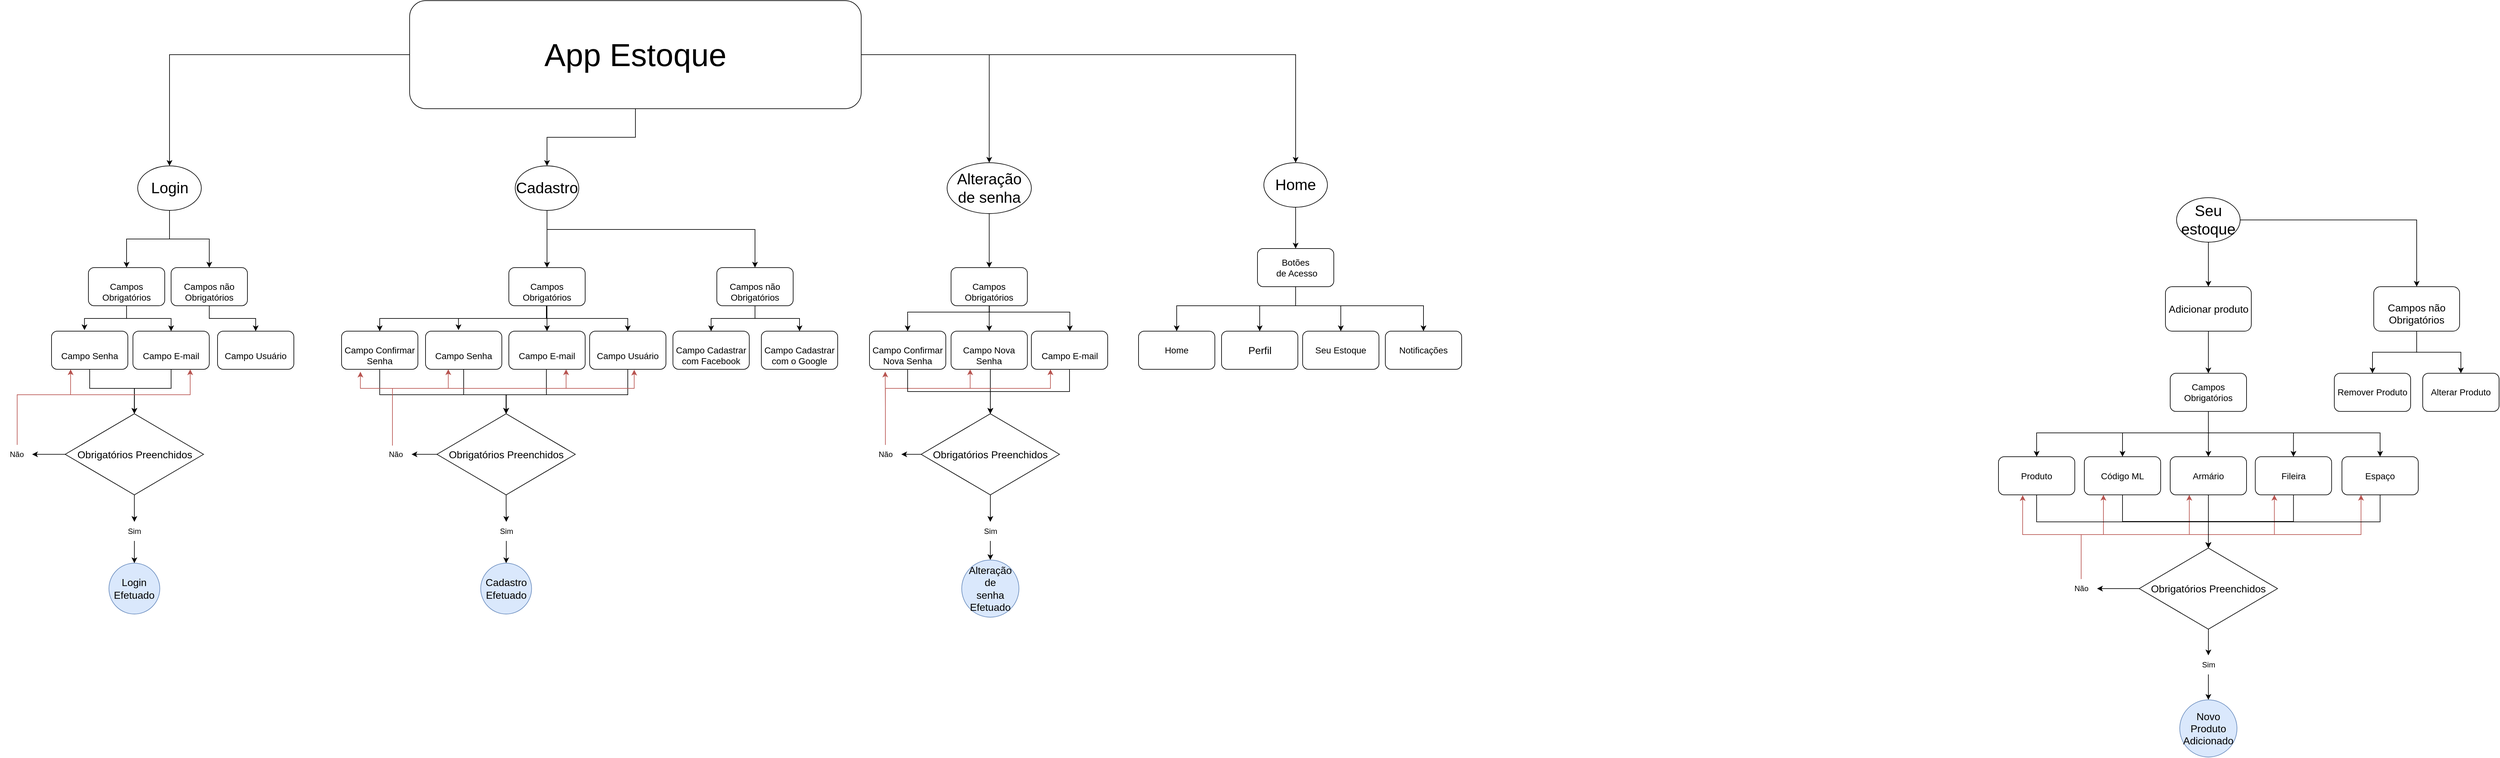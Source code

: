 <mxfile version="23.0.2" type="github" pages="6">
  <diagram name="Login" id="BAc4O2HyZUumQgEEkWEl">
    <mxGraphModel dx="1199" dy="1818" grid="1" gridSize="10" guides="1" tooltips="1" connect="1" arrows="1" fold="1" page="1" pageScale="1" pageWidth="827" pageHeight="1169" background="none" math="0" shadow="0">
      <root>
        <mxCell id="0" />
        <mxCell id="1" parent="0" />
        <mxCell id="y95-ZTT2ouDbutjckBKJ-67" style="edgeStyle=orthogonalEdgeStyle;rounded=0;orthogonalLoop=1;jettySize=auto;html=1;entryX=0.5;entryY=0;entryDx=0;entryDy=0;" parent="1" source="7oMFQ5yD7dIiA29qG7gE-1" target="y95-ZTT2ouDbutjckBKJ-5" edge="1">
          <mxGeometry relative="1" as="geometry" />
        </mxCell>
        <mxCell id="y95-ZTT2ouDbutjckBKJ-68" style="edgeStyle=orthogonalEdgeStyle;rounded=0;orthogonalLoop=1;jettySize=auto;html=1;entryX=0.5;entryY=0;entryDx=0;entryDy=0;" parent="1" source="7oMFQ5yD7dIiA29qG7gE-1" target="y95-ZTT2ouDbutjckBKJ-6" edge="1">
          <mxGeometry relative="1" as="geometry" />
        </mxCell>
        <mxCell id="7oMFQ5yD7dIiA29qG7gE-1" value="&lt;font style=&quot;font-size: 24px;&quot;&gt;Login&lt;/font&gt;" style="ellipse;whiteSpace=wrap;html=1;" parent="1" vertex="1">
          <mxGeometry x="399.5" y="210" width="100" height="70" as="geometry" />
        </mxCell>
        <mxCell id="v3TdhVzLn-ePwKTXhvnV-84" style="edgeStyle=orthogonalEdgeStyle;rounded=0;orthogonalLoop=1;jettySize=auto;html=1;entryX=0;entryY=0.5;entryDx=0;entryDy=0;" parent="1" source="y95-ZTT2ouDbutjckBKJ-2" target="y95-ZTT2ouDbutjckBKJ-16" edge="1">
          <mxGeometry relative="1" as="geometry">
            <Array as="points">
              <mxPoint x="452" y="560" />
              <mxPoint x="394" y="560" />
            </Array>
          </mxGeometry>
        </mxCell>
        <mxCell id="y95-ZTT2ouDbutjckBKJ-2" value="&lt;font style=&quot;font-size: 14px;&quot;&gt;&lt;br&gt;Campo E-mail&lt;/font&gt;" style="rounded=1;whiteSpace=wrap;html=1;" parent="1" vertex="1">
          <mxGeometry x="392" y="470" width="120" height="60" as="geometry" />
        </mxCell>
        <mxCell id="y95-ZTT2ouDbutjckBKJ-4" value="&lt;font style=&quot;font-size: 14px;&quot;&gt;&lt;br&gt;Campo Usuário&lt;/font&gt;" style="rounded=1;whiteSpace=wrap;html=1;" parent="1" vertex="1">
          <mxGeometry x="525" y="470" width="120" height="60" as="geometry" />
        </mxCell>
        <mxCell id="y95-ZTT2ouDbutjckBKJ-63" style="edgeStyle=orthogonalEdgeStyle;rounded=0;orthogonalLoop=1;jettySize=auto;html=1;entryX=0.5;entryY=0;entryDx=0;entryDy=0;" parent="1" source="y95-ZTT2ouDbutjckBKJ-5" target="y95-ZTT2ouDbutjckBKJ-2" edge="1">
          <mxGeometry relative="1" as="geometry" />
        </mxCell>
        <mxCell id="y95-ZTT2ouDbutjckBKJ-5" value="&lt;font style=&quot;font-size: 14px;&quot;&gt;&lt;br&gt;Campos Obrigatórios&lt;/font&gt;" style="rounded=1;whiteSpace=wrap;html=1;" parent="1" vertex="1">
          <mxGeometry x="322" y="370" width="120" height="60" as="geometry" />
        </mxCell>
        <mxCell id="y95-ZTT2ouDbutjckBKJ-15" style="edgeStyle=orthogonalEdgeStyle;rounded=0;orthogonalLoop=1;jettySize=auto;html=1;entryX=0.5;entryY=0;entryDx=0;entryDy=0;" parent="1" source="y95-ZTT2ouDbutjckBKJ-6" target="y95-ZTT2ouDbutjckBKJ-4" edge="1">
          <mxGeometry relative="1" as="geometry" />
        </mxCell>
        <mxCell id="y95-ZTT2ouDbutjckBKJ-6" value="&lt;font style=&quot;font-size: 14px;&quot;&gt;&lt;br&gt;Campos não Obrigatórios&lt;/font&gt;" style="rounded=1;whiteSpace=wrap;html=1;" parent="1" vertex="1">
          <mxGeometry x="452" y="370" width="120" height="60" as="geometry" />
        </mxCell>
        <mxCell id="v3TdhVzLn-ePwKTXhvnV-83" style="edgeStyle=orthogonalEdgeStyle;rounded=0;orthogonalLoop=1;jettySize=auto;html=1;entryX=0;entryY=0.5;entryDx=0;entryDy=0;" parent="1" source="y95-ZTT2ouDbutjckBKJ-13" target="y95-ZTT2ouDbutjckBKJ-16" edge="1">
          <mxGeometry relative="1" as="geometry">
            <Array as="points">
              <mxPoint x="324" y="560" />
              <mxPoint x="394" y="560" />
            </Array>
          </mxGeometry>
        </mxCell>
        <mxCell id="y95-ZTT2ouDbutjckBKJ-13" value="&lt;font style=&quot;font-size: 14px;&quot;&gt;&lt;br&gt;Campo Senha&lt;/font&gt;" style="rounded=1;whiteSpace=wrap;html=1;" parent="1" vertex="1">
          <mxGeometry x="264" y="470" width="120" height="60" as="geometry" />
        </mxCell>
        <mxCell id="y95-ZTT2ouDbutjckBKJ-51" style="edgeStyle=orthogonalEdgeStyle;rounded=0;orthogonalLoop=1;jettySize=auto;html=1;" parent="1" source="y95-ZTT2ouDbutjckBKJ-16" target="y95-ZTT2ouDbutjckBKJ-26" edge="1">
          <mxGeometry relative="1" as="geometry">
            <mxPoint x="240.5" y="663.8" as="targetPoint" />
          </mxGeometry>
        </mxCell>
        <mxCell id="y95-ZTT2ouDbutjckBKJ-57" style="edgeStyle=orthogonalEdgeStyle;rounded=0;orthogonalLoop=1;jettySize=auto;html=1;" parent="1" source="y95-ZTT2ouDbutjckBKJ-16" target="y95-ZTT2ouDbutjckBKJ-27" edge="1">
          <mxGeometry relative="1" as="geometry" />
        </mxCell>
        <mxCell id="y95-ZTT2ouDbutjckBKJ-16" value="&lt;font size=&quot;3&quot;&gt;Obrigatórios Preenchidos&lt;/font&gt;" style="rhombus;whiteSpace=wrap;html=1;direction=south;" parent="1" vertex="1">
          <mxGeometry x="285.5" y="600" width="217.5" height="127.5" as="geometry" />
        </mxCell>
        <mxCell id="v3TdhVzLn-ePwKTXhvnV-57" style="edgeStyle=orthogonalEdgeStyle;rounded=0;orthogonalLoop=1;jettySize=auto;html=1;entryX=0.25;entryY=1;entryDx=0;entryDy=0;fillColor=#f8cecc;gradientColor=#ea6b66;strokeColor=#b85450;" parent="1" source="y95-ZTT2ouDbutjckBKJ-26" target="y95-ZTT2ouDbutjckBKJ-13" edge="1">
          <mxGeometry relative="1" as="geometry">
            <Array as="points">
              <mxPoint x="210" y="570" />
              <mxPoint x="294" y="570" />
            </Array>
          </mxGeometry>
        </mxCell>
        <mxCell id="v3TdhVzLn-ePwKTXhvnV-58" style="edgeStyle=orthogonalEdgeStyle;rounded=0;orthogonalLoop=1;jettySize=auto;html=1;entryX=0.75;entryY=1;entryDx=0;entryDy=0;fillColor=#f8cecc;gradientColor=#ea6b66;strokeColor=#b85450;" parent="1" source="y95-ZTT2ouDbutjckBKJ-26" target="y95-ZTT2ouDbutjckBKJ-2" edge="1">
          <mxGeometry relative="1" as="geometry">
            <Array as="points">
              <mxPoint x="210" y="570" />
              <mxPoint x="482" y="570" />
            </Array>
          </mxGeometry>
        </mxCell>
        <mxCell id="y95-ZTT2ouDbutjckBKJ-26" value="Não" style="text;html=1;align=center;verticalAlign=middle;resizable=0;points=[];autosize=1;strokeColor=none;fillColor=none;" parent="1" vertex="1">
          <mxGeometry x="183.5" y="648.75" width="50" height="30" as="geometry" />
        </mxCell>
        <mxCell id="y95-ZTT2ouDbutjckBKJ-59" style="edgeStyle=orthogonalEdgeStyle;rounded=0;orthogonalLoop=1;jettySize=auto;html=1;" parent="1" source="y95-ZTT2ouDbutjckBKJ-27" target="y95-ZTT2ouDbutjckBKJ-58" edge="1">
          <mxGeometry relative="1" as="geometry" />
        </mxCell>
        <mxCell id="y95-ZTT2ouDbutjckBKJ-27" value="Sim" style="text;html=1;align=center;verticalAlign=middle;resizable=0;points=[];autosize=1;strokeColor=none;fillColor=none;" parent="1" vertex="1">
          <mxGeometry x="374.25" y="770" width="40" height="30" as="geometry" />
        </mxCell>
        <mxCell id="y95-ZTT2ouDbutjckBKJ-58" value="&lt;font size=&quot;3&quot;&gt;Login Efetuado&lt;/font&gt;" style="ellipse;whiteSpace=wrap;html=1;aspect=fixed;fillColor=#dae8fc;strokeColor=#6c8ebf;" parent="1" vertex="1">
          <mxGeometry x="354.25" y="835" width="80" height="80" as="geometry" />
        </mxCell>
        <mxCell id="y95-ZTT2ouDbutjckBKJ-64" style="edgeStyle=orthogonalEdgeStyle;rounded=0;orthogonalLoop=1;jettySize=auto;html=1;entryX=0.432;entryY=-0.027;entryDx=0;entryDy=0;entryPerimeter=0;" parent="1" source="y95-ZTT2ouDbutjckBKJ-5" target="y95-ZTT2ouDbutjckBKJ-13" edge="1">
          <mxGeometry relative="1" as="geometry" />
        </mxCell>
        <mxCell id="2-kzOGpWzGPgEqoSC0ea-24" style="edgeStyle=orthogonalEdgeStyle;rounded=0;orthogonalLoop=1;jettySize=auto;html=1;entryX=0.5;entryY=0;entryDx=0;entryDy=0;" parent="1" source="2-kzOGpWzGPgEqoSC0ea-26" target="2-kzOGpWzGPgEqoSC0ea-31" edge="1">
          <mxGeometry relative="1" as="geometry" />
        </mxCell>
        <mxCell id="v3TdhVzLn-ePwKTXhvnV-5" style="edgeStyle=orthogonalEdgeStyle;rounded=0;orthogonalLoop=1;jettySize=auto;html=1;" parent="1" source="2-kzOGpWzGPgEqoSC0ea-26" target="2-kzOGpWzGPgEqoSC0ea-33" edge="1">
          <mxGeometry relative="1" as="geometry">
            <Array as="points">
              <mxPoint x="1043" y="310" />
              <mxPoint x="1370" y="310" />
            </Array>
          </mxGeometry>
        </mxCell>
        <mxCell id="2-kzOGpWzGPgEqoSC0ea-26" value="&lt;font style=&quot;font-size: 24px;&quot;&gt;Cadastro&lt;/font&gt;" style="ellipse;whiteSpace=wrap;html=1;" parent="1" vertex="1">
          <mxGeometry x="993" y="210" width="100" height="70" as="geometry" />
        </mxCell>
        <mxCell id="v3TdhVzLn-ePwKTXhvnV-50" style="edgeStyle=orthogonalEdgeStyle;rounded=0;orthogonalLoop=1;jettySize=auto;html=1;entryX=0;entryY=0.5;entryDx=0;entryDy=0;" parent="1" source="2-kzOGpWzGPgEqoSC0ea-28" target="2-kzOGpWzGPgEqoSC0ea-37" edge="1">
          <mxGeometry relative="1" as="geometry">
            <Array as="points">
              <mxPoint x="1042" y="570" />
              <mxPoint x="979" y="570" />
            </Array>
          </mxGeometry>
        </mxCell>
        <mxCell id="2-kzOGpWzGPgEqoSC0ea-28" value="&lt;font style=&quot;font-size: 14px;&quot;&gt;&lt;br&gt;Campo E-mail&lt;/font&gt;" style="rounded=1;whiteSpace=wrap;html=1;" parent="1" vertex="1">
          <mxGeometry x="983" y="470" width="120" height="60" as="geometry" />
        </mxCell>
        <mxCell id="v3TdhVzLn-ePwKTXhvnV-51" style="edgeStyle=orthogonalEdgeStyle;rounded=0;orthogonalLoop=1;jettySize=auto;html=1;entryX=0;entryY=0.5;entryDx=0;entryDy=0;" parent="1" source="2-kzOGpWzGPgEqoSC0ea-29" target="2-kzOGpWzGPgEqoSC0ea-37" edge="1">
          <mxGeometry relative="1" as="geometry">
            <Array as="points">
              <mxPoint x="1170" y="570" />
              <mxPoint x="979" y="570" />
            </Array>
          </mxGeometry>
        </mxCell>
        <mxCell id="2-kzOGpWzGPgEqoSC0ea-29" value="&lt;font style=&quot;font-size: 14px;&quot;&gt;&lt;br&gt;Campo Usuário&lt;br&gt;&lt;/font&gt;" style="rounded=1;whiteSpace=wrap;html=1;" parent="1" vertex="1">
          <mxGeometry x="1110" y="470" width="120" height="60" as="geometry" />
        </mxCell>
        <mxCell id="2-kzOGpWzGPgEqoSC0ea-74" style="edgeStyle=orthogonalEdgeStyle;rounded=0;orthogonalLoop=1;jettySize=auto;html=1;elbow=vertical;" parent="1" source="2-kzOGpWzGPgEqoSC0ea-31" target="2-kzOGpWzGPgEqoSC0ea-71" edge="1">
          <mxGeometry relative="1" as="geometry">
            <Array as="points">
              <mxPoint x="1043" y="450" />
              <mxPoint x="780" y="450" />
            </Array>
          </mxGeometry>
        </mxCell>
        <mxCell id="2-kzOGpWzGPgEqoSC0ea-75" style="edgeStyle=orthogonalEdgeStyle;rounded=0;orthogonalLoop=1;jettySize=auto;html=1;entryX=0.5;entryY=0;entryDx=0;entryDy=0;elbow=vertical;" parent="1" source="2-kzOGpWzGPgEqoSC0ea-31" target="2-kzOGpWzGPgEqoSC0ea-29" edge="1">
          <mxGeometry relative="1" as="geometry">
            <Array as="points">
              <mxPoint x="1042" y="450" />
              <mxPoint x="1170" y="450" />
            </Array>
          </mxGeometry>
        </mxCell>
        <mxCell id="v3TdhVzLn-ePwKTXhvnV-65" style="edgeStyle=orthogonalEdgeStyle;rounded=0;orthogonalLoop=1;jettySize=auto;html=1;entryX=0.5;entryY=0;entryDx=0;entryDy=0;" parent="1" source="2-kzOGpWzGPgEqoSC0ea-31" target="2-kzOGpWzGPgEqoSC0ea-28" edge="1">
          <mxGeometry relative="1" as="geometry" />
        </mxCell>
        <mxCell id="2-kzOGpWzGPgEqoSC0ea-31" value="&lt;font style=&quot;font-size: 14px;&quot;&gt;&lt;br&gt;Campos Obrigatórios&lt;/font&gt;" style="rounded=1;whiteSpace=wrap;html=1;" parent="1" vertex="1">
          <mxGeometry x="983" y="370" width="120" height="60" as="geometry" />
        </mxCell>
        <mxCell id="2-kzOGpWzGPgEqoSC0ea-59" style="edgeStyle=orthogonalEdgeStyle;rounded=0;orthogonalLoop=1;jettySize=auto;html=1;entryX=0.5;entryY=0;entryDx=0;entryDy=0;elbow=vertical;" parent="1" source="2-kzOGpWzGPgEqoSC0ea-33" target="2-kzOGpWzGPgEqoSC0ea-46" edge="1">
          <mxGeometry relative="1" as="geometry" />
        </mxCell>
        <mxCell id="2-kzOGpWzGPgEqoSC0ea-61" style="edgeStyle=orthogonalEdgeStyle;rounded=0;orthogonalLoop=1;jettySize=auto;html=1;entryX=0.5;entryY=0;entryDx=0;entryDy=0;elbow=vertical;" parent="1" source="2-kzOGpWzGPgEqoSC0ea-33" target="2-kzOGpWzGPgEqoSC0ea-60" edge="1">
          <mxGeometry relative="1" as="geometry" />
        </mxCell>
        <mxCell id="2-kzOGpWzGPgEqoSC0ea-33" value="&lt;font style=&quot;font-size: 14px;&quot;&gt;&lt;br&gt;Campos não Obrigatórios&lt;/font&gt;" style="rounded=1;whiteSpace=wrap;html=1;" parent="1" vertex="1">
          <mxGeometry x="1310" y="370" width="120" height="60" as="geometry" />
        </mxCell>
        <mxCell id="v3TdhVzLn-ePwKTXhvnV-49" style="edgeStyle=orthogonalEdgeStyle;rounded=0;orthogonalLoop=1;jettySize=auto;html=1;entryX=0;entryY=0.5;entryDx=0;entryDy=0;" parent="1" source="2-kzOGpWzGPgEqoSC0ea-34" target="2-kzOGpWzGPgEqoSC0ea-37" edge="1">
          <mxGeometry relative="1" as="geometry">
            <Array as="points">
              <mxPoint x="912" y="570" />
              <mxPoint x="979" y="570" />
            </Array>
          </mxGeometry>
        </mxCell>
        <mxCell id="2-kzOGpWzGPgEqoSC0ea-34" value="&lt;font style=&quot;font-size: 14px;&quot;&gt;&lt;br&gt;Campo Senha&lt;/font&gt;" style="rounded=1;whiteSpace=wrap;html=1;" parent="1" vertex="1">
          <mxGeometry x="852" y="470" width="120" height="60" as="geometry" />
        </mxCell>
        <mxCell id="2-kzOGpWzGPgEqoSC0ea-35" style="edgeStyle=orthogonalEdgeStyle;rounded=0;orthogonalLoop=1;jettySize=auto;html=1;" parent="1" source="2-kzOGpWzGPgEqoSC0ea-37" target="2-kzOGpWzGPgEqoSC0ea-41" edge="1">
          <mxGeometry relative="1" as="geometry">
            <mxPoint x="825" y="663.8" as="targetPoint" />
          </mxGeometry>
        </mxCell>
        <mxCell id="2-kzOGpWzGPgEqoSC0ea-36" style="edgeStyle=orthogonalEdgeStyle;rounded=0;orthogonalLoop=1;jettySize=auto;html=1;" parent="1" source="2-kzOGpWzGPgEqoSC0ea-37" target="2-kzOGpWzGPgEqoSC0ea-43" edge="1">
          <mxGeometry relative="1" as="geometry" />
        </mxCell>
        <mxCell id="2-kzOGpWzGPgEqoSC0ea-37" value="&lt;font size=&quot;3&quot;&gt;Obrigatórios Preenchidos&lt;/font&gt;" style="rhombus;whiteSpace=wrap;html=1;direction=south;" parent="1" vertex="1">
          <mxGeometry x="870" y="600" width="217.5" height="127.5" as="geometry" />
        </mxCell>
        <mxCell id="2-kzOGpWzGPgEqoSC0ea-39" style="edgeStyle=orthogonalEdgeStyle;rounded=0;orthogonalLoop=1;jettySize=auto;html=1;entryX=0.75;entryY=1;entryDx=0;entryDy=0;fillColor=#f8cecc;gradientColor=#ea6b66;strokeColor=#b85450;" parent="1" target="2-kzOGpWzGPgEqoSC0ea-28" edge="1">
          <mxGeometry relative="1" as="geometry">
            <mxPoint x="1080" y="560" as="targetPoint" />
            <mxPoint x="800" y="650" as="sourcePoint" />
            <Array as="points">
              <mxPoint x="800" y="560" />
              <mxPoint x="1073" y="560" />
              <mxPoint x="1073" y="540" />
              <mxPoint x="1073" y="540" />
            </Array>
          </mxGeometry>
        </mxCell>
        <mxCell id="2-kzOGpWzGPgEqoSC0ea-63" style="edgeStyle=orthogonalEdgeStyle;rounded=0;orthogonalLoop=1;jettySize=auto;html=1;elbow=vertical;entryX=0.584;entryY=1.011;entryDx=0;entryDy=0;entryPerimeter=0;fillColor=#f8cecc;gradientColor=#ea6b66;strokeColor=#b85450;" parent="1" source="2-kzOGpWzGPgEqoSC0ea-41" target="2-kzOGpWzGPgEqoSC0ea-29" edge="1">
          <mxGeometry relative="1" as="geometry">
            <mxPoint x="1180" y="580" as="targetPoint" />
            <Array as="points">
              <mxPoint x="800" y="560" />
              <mxPoint x="1180" y="560" />
            </Array>
          </mxGeometry>
        </mxCell>
        <mxCell id="2-kzOGpWzGPgEqoSC0ea-41" value="Não" style="text;html=1;align=center;verticalAlign=middle;resizable=0;points=[];autosize=1;strokeColor=none;fillColor=none;" parent="1" vertex="1">
          <mxGeometry x="780" y="648.75" width="50" height="30" as="geometry" />
        </mxCell>
        <mxCell id="2-kzOGpWzGPgEqoSC0ea-42" style="edgeStyle=orthogonalEdgeStyle;rounded=0;orthogonalLoop=1;jettySize=auto;html=1;" parent="1" source="2-kzOGpWzGPgEqoSC0ea-43" target="2-kzOGpWzGPgEqoSC0ea-44" edge="1">
          <mxGeometry relative="1" as="geometry" />
        </mxCell>
        <mxCell id="2-kzOGpWzGPgEqoSC0ea-43" value="Sim" style="text;html=1;align=center;verticalAlign=middle;resizable=0;points=[];autosize=1;strokeColor=none;fillColor=none;" parent="1" vertex="1">
          <mxGeometry x="959" y="770" width="40" height="30" as="geometry" />
        </mxCell>
        <mxCell id="2-kzOGpWzGPgEqoSC0ea-44" value="&lt;font size=&quot;3&quot;&gt;Cadastro Efetuado&lt;/font&gt;" style="ellipse;whiteSpace=wrap;html=1;aspect=fixed;fillColor=#dae8fc;strokeColor=#6c8ebf;" parent="1" vertex="1">
          <mxGeometry x="938.75" y="835" width="80" height="80" as="geometry" />
        </mxCell>
        <mxCell id="2-kzOGpWzGPgEqoSC0ea-45" style="edgeStyle=orthogonalEdgeStyle;rounded=0;orthogonalLoop=1;jettySize=auto;html=1;entryX=0.432;entryY=-0.027;entryDx=0;entryDy=0;entryPerimeter=0;" parent="1" source="2-kzOGpWzGPgEqoSC0ea-31" target="2-kzOGpWzGPgEqoSC0ea-34" edge="1">
          <mxGeometry relative="1" as="geometry">
            <Array as="points">
              <mxPoint x="1043" y="450" />
              <mxPoint x="904" y="450" />
            </Array>
          </mxGeometry>
        </mxCell>
        <mxCell id="2-kzOGpWzGPgEqoSC0ea-46" value="&lt;font style=&quot;font-size: 14px;&quot;&gt;&lt;br&gt;Campo Cadastrar com Facebook&lt;/font&gt;" style="rounded=1;whiteSpace=wrap;html=1;" parent="1" vertex="1">
          <mxGeometry x="1241" y="470" width="120" height="60" as="geometry" />
        </mxCell>
        <mxCell id="2-kzOGpWzGPgEqoSC0ea-60" value="&lt;font style=&quot;font-size: 14px;&quot;&gt;&lt;br&gt;Campo Cadastrar com o Google&lt;/font&gt;" style="rounded=1;whiteSpace=wrap;html=1;" parent="1" vertex="1">
          <mxGeometry x="1380" y="470" width="120" height="60" as="geometry" />
        </mxCell>
        <mxCell id="v3TdhVzLn-ePwKTXhvnV-72" style="edgeStyle=orthogonalEdgeStyle;rounded=0;orthogonalLoop=1;jettySize=auto;html=1;entryX=0.5;entryY=0;entryDx=0;entryDy=0;" parent="1" source="2-kzOGpWzGPgEqoSC0ea-68" target="7oMFQ5yD7dIiA29qG7gE-1" edge="1">
          <mxGeometry relative="1" as="geometry" />
        </mxCell>
        <mxCell id="v3TdhVzLn-ePwKTXhvnV-74" style="edgeStyle=orthogonalEdgeStyle;rounded=0;orthogonalLoop=1;jettySize=auto;html=1;entryX=0.5;entryY=0;entryDx=0;entryDy=0;" parent="1" source="2-kzOGpWzGPgEqoSC0ea-68" target="2-kzOGpWzGPgEqoSC0ea-26" edge="1">
          <mxGeometry relative="1" as="geometry" />
        </mxCell>
        <mxCell id="v3TdhVzLn-ePwKTXhvnV-75" style="edgeStyle=orthogonalEdgeStyle;rounded=0;orthogonalLoop=1;jettySize=auto;html=1;entryX=0.5;entryY=0;entryDx=0;entryDy=0;" parent="1" source="2-kzOGpWzGPgEqoSC0ea-68" target="XXXNM4ir9inLsVqeI-Iy-3" edge="1">
          <mxGeometry relative="1" as="geometry" />
        </mxCell>
        <mxCell id="v3TdhVzLn-ePwKTXhvnV-93" style="edgeStyle=orthogonalEdgeStyle;rounded=0;orthogonalLoop=1;jettySize=auto;html=1;entryX=0.5;entryY=0;entryDx=0;entryDy=0;" parent="1" source="2-kzOGpWzGPgEqoSC0ea-68" target="v3TdhVzLn-ePwKTXhvnV-8" edge="1">
          <mxGeometry relative="1" as="geometry" />
        </mxCell>
        <mxCell id="2-kzOGpWzGPgEqoSC0ea-68" value="&lt;font style=&quot;font-size: 50px;&quot;&gt;App Estoque&lt;/font&gt;" style="rounded=1;whiteSpace=wrap;html=1;" parent="1" vertex="1">
          <mxGeometry x="827" y="-50" width="710" height="170" as="geometry" />
        </mxCell>
        <mxCell id="v3TdhVzLn-ePwKTXhvnV-48" style="edgeStyle=orthogonalEdgeStyle;rounded=0;orthogonalLoop=1;jettySize=auto;html=1;entryX=0;entryY=0.5;entryDx=0;entryDy=0;" parent="1" source="2-kzOGpWzGPgEqoSC0ea-71" target="2-kzOGpWzGPgEqoSC0ea-37" edge="1">
          <mxGeometry relative="1" as="geometry">
            <Array as="points">
              <mxPoint x="780" y="570" />
              <mxPoint x="979" y="570" />
            </Array>
          </mxGeometry>
        </mxCell>
        <mxCell id="2-kzOGpWzGPgEqoSC0ea-71" value="&lt;font style=&quot;font-size: 14px;&quot;&gt;&lt;br&gt;Campo Confirmar Senha&lt;/font&gt;" style="rounded=1;whiteSpace=wrap;html=1;" parent="1" vertex="1">
          <mxGeometry x="720" y="470" width="120" height="60" as="geometry" />
        </mxCell>
        <mxCell id="XXXNM4ir9inLsVqeI-Iy-1" style="edgeStyle=orthogonalEdgeStyle;rounded=0;orthogonalLoop=1;jettySize=auto;html=1;entryX=0.5;entryY=0;entryDx=0;entryDy=0;" parent="1" source="XXXNM4ir9inLsVqeI-Iy-3" target="XXXNM4ir9inLsVqeI-Iy-8" edge="1">
          <mxGeometry relative="1" as="geometry" />
        </mxCell>
        <mxCell id="XXXNM4ir9inLsVqeI-Iy-3" value="&lt;font style=&quot;font-size: 24px;&quot;&gt;Alteração de senha&lt;br&gt;&lt;/font&gt;" style="ellipse;whiteSpace=wrap;html=1;" parent="1" vertex="1">
          <mxGeometry x="1672" y="205" width="132.5" height="80" as="geometry" />
        </mxCell>
        <mxCell id="v3TdhVzLn-ePwKTXhvnV-64" style="edgeStyle=orthogonalEdgeStyle;rounded=0;orthogonalLoop=1;jettySize=auto;html=1;entryX=0;entryY=0.5;entryDx=0;entryDy=0;" parent="1" source="XXXNM4ir9inLsVqeI-Iy-5" target="XXXNM4ir9inLsVqeI-Iy-14" edge="1">
          <mxGeometry relative="1" as="geometry" />
        </mxCell>
        <mxCell id="XXXNM4ir9inLsVqeI-Iy-5" value="&lt;font style=&quot;font-size: 14px;&quot;&gt;&lt;br&gt;Campo E-mail&lt;/font&gt;" style="rounded=1;whiteSpace=wrap;html=1;" parent="1" vertex="1">
          <mxGeometry x="1804.5" y="470" width="120" height="60" as="geometry" />
        </mxCell>
        <mxCell id="XXXNM4ir9inLsVqeI-Iy-7" style="edgeStyle=orthogonalEdgeStyle;rounded=0;orthogonalLoop=1;jettySize=auto;html=1;entryX=0.5;entryY=0;entryDx=0;entryDy=0;" parent="1" source="XXXNM4ir9inLsVqeI-Iy-8" target="XXXNM4ir9inLsVqeI-Iy-5" edge="1">
          <mxGeometry relative="1" as="geometry">
            <Array as="points">
              <mxPoint x="1738" y="440" />
              <mxPoint x="1865" y="440" />
              <mxPoint x="1865" y="470" />
            </Array>
          </mxGeometry>
        </mxCell>
        <mxCell id="v3TdhVzLn-ePwKTXhvnV-46" style="edgeStyle=orthogonalEdgeStyle;rounded=0;orthogonalLoop=1;jettySize=auto;html=1;entryX=0.5;entryY=0;entryDx=0;entryDy=0;" parent="1" source="XXXNM4ir9inLsVqeI-Iy-8" target="v3TdhVzLn-ePwKTXhvnV-35" edge="1">
          <mxGeometry relative="1" as="geometry">
            <Array as="points">
              <mxPoint x="1738" y="440" />
              <mxPoint x="1610" y="440" />
            </Array>
          </mxGeometry>
        </mxCell>
        <mxCell id="v3TdhVzLn-ePwKTXhvnV-47" style="edgeStyle=orthogonalEdgeStyle;rounded=0;orthogonalLoop=1;jettySize=auto;html=1;entryX=0.5;entryY=0;entryDx=0;entryDy=0;" parent="1" source="XXXNM4ir9inLsVqeI-Iy-8" target="XXXNM4ir9inLsVqeI-Iy-11" edge="1">
          <mxGeometry relative="1" as="geometry" />
        </mxCell>
        <mxCell id="XXXNM4ir9inLsVqeI-Iy-8" value="&lt;font style=&quot;font-size: 14px;&quot;&gt;&lt;br&gt;Campos Obrigatórios&lt;/font&gt;" style="rounded=1;whiteSpace=wrap;html=1;" parent="1" vertex="1">
          <mxGeometry x="1678.25" y="370" width="120" height="60" as="geometry" />
        </mxCell>
        <mxCell id="v3TdhVzLn-ePwKTXhvnV-63" style="edgeStyle=orthogonalEdgeStyle;rounded=0;orthogonalLoop=1;jettySize=auto;html=1;entryX=0;entryY=0.5;entryDx=0;entryDy=0;" parent="1" source="XXXNM4ir9inLsVqeI-Iy-11" target="XXXNM4ir9inLsVqeI-Iy-14" edge="1">
          <mxGeometry relative="1" as="geometry">
            <Array as="points">
              <mxPoint x="1740" y="540" />
              <mxPoint x="1740" y="540" />
            </Array>
          </mxGeometry>
        </mxCell>
        <mxCell id="XXXNM4ir9inLsVqeI-Iy-11" value="&lt;font style=&quot;font-size: 14px;&quot;&gt;&lt;br&gt;Campo Nova Senha&lt;/font&gt;" style="rounded=1;whiteSpace=wrap;html=1;" parent="1" vertex="1">
          <mxGeometry x="1678.25" y="470" width="120" height="60" as="geometry" />
        </mxCell>
        <mxCell id="XXXNM4ir9inLsVqeI-Iy-12" style="edgeStyle=orthogonalEdgeStyle;rounded=0;orthogonalLoop=1;jettySize=auto;html=1;" parent="1" source="XXXNM4ir9inLsVqeI-Iy-14" target="XXXNM4ir9inLsVqeI-Iy-18" edge="1">
          <mxGeometry relative="1" as="geometry">
            <mxPoint x="1615" y="633.8" as="targetPoint" />
          </mxGeometry>
        </mxCell>
        <mxCell id="XXXNM4ir9inLsVqeI-Iy-13" style="edgeStyle=orthogonalEdgeStyle;rounded=0;orthogonalLoop=1;jettySize=auto;html=1;" parent="1" source="XXXNM4ir9inLsVqeI-Iy-14" target="XXXNM4ir9inLsVqeI-Iy-20" edge="1">
          <mxGeometry relative="1" as="geometry" />
        </mxCell>
        <mxCell id="XXXNM4ir9inLsVqeI-Iy-14" value="&lt;font size=&quot;3&quot;&gt;Obrigatórios Preenchidos&lt;/font&gt;" style="rhombus;whiteSpace=wrap;html=1;direction=south;" parent="1" vertex="1">
          <mxGeometry x="1631.25" y="600" width="217.5" height="127.5" as="geometry" />
        </mxCell>
        <mxCell id="v3TdhVzLn-ePwKTXhvnV-67" style="edgeStyle=orthogonalEdgeStyle;rounded=0;orthogonalLoop=1;jettySize=auto;html=1;entryX=0.25;entryY=1;entryDx=0;entryDy=0;fillColor=#f8cecc;gradientColor=#ea6b66;strokeColor=#b85450;" parent="1" source="XXXNM4ir9inLsVqeI-Iy-18" target="XXXNM4ir9inLsVqeI-Iy-11" edge="1">
          <mxGeometry relative="1" as="geometry">
            <Array as="points">
              <mxPoint x="1575" y="560" />
              <mxPoint x="1708" y="560" />
            </Array>
          </mxGeometry>
        </mxCell>
        <mxCell id="v3TdhVzLn-ePwKTXhvnV-68" style="edgeStyle=orthogonalEdgeStyle;rounded=0;orthogonalLoop=1;jettySize=auto;html=1;entryX=0.25;entryY=1;entryDx=0;entryDy=0;fillColor=#f8cecc;gradientColor=#ea6b66;strokeColor=#b85450;" parent="1" source="XXXNM4ir9inLsVqeI-Iy-18" target="XXXNM4ir9inLsVqeI-Iy-5" edge="1">
          <mxGeometry relative="1" as="geometry">
            <Array as="points">
              <mxPoint x="1575" y="560" />
              <mxPoint x="1834" y="560" />
            </Array>
          </mxGeometry>
        </mxCell>
        <mxCell id="XXXNM4ir9inLsVqeI-Iy-18" value="Não" style="text;html=1;align=center;verticalAlign=middle;resizable=0;points=[];autosize=1;strokeColor=none;fillColor=none;" parent="1" vertex="1">
          <mxGeometry x="1550" y="648.75" width="50" height="30" as="geometry" />
        </mxCell>
        <mxCell id="XXXNM4ir9inLsVqeI-Iy-19" style="edgeStyle=orthogonalEdgeStyle;rounded=0;orthogonalLoop=1;jettySize=auto;html=1;" parent="1" source="XXXNM4ir9inLsVqeI-Iy-20" target="XXXNM4ir9inLsVqeI-Iy-21" edge="1">
          <mxGeometry relative="1" as="geometry" />
        </mxCell>
        <mxCell id="XXXNM4ir9inLsVqeI-Iy-20" value="Sim" style="text;html=1;align=center;verticalAlign=middle;resizable=0;points=[];autosize=1;strokeColor=none;fillColor=none;" parent="1" vertex="1">
          <mxGeometry x="1720" y="770" width="40" height="30" as="geometry" />
        </mxCell>
        <mxCell id="XXXNM4ir9inLsVqeI-Iy-21" value="&lt;font size=&quot;3&quot;&gt;Alteração de &lt;br&gt;senha Efetuado&lt;/font&gt;" style="ellipse;whiteSpace=wrap;html=1;aspect=fixed;fillColor=#dae8fc;strokeColor=#6c8ebf;" parent="1" vertex="1">
          <mxGeometry x="1695" y="830" width="90" height="90" as="geometry" />
        </mxCell>
        <mxCell id="v3TdhVzLn-ePwKTXhvnV-4" style="edgeStyle=orthogonalEdgeStyle;rounded=0;orthogonalLoop=1;jettySize=auto;html=1;entryX=0.298;entryY=0.998;entryDx=0;entryDy=0;entryPerimeter=0;fillColor=#f8cecc;gradientColor=#ea6b66;strokeColor=#b85450;" parent="1" source="2-kzOGpWzGPgEqoSC0ea-41" target="2-kzOGpWzGPgEqoSC0ea-34" edge="1">
          <mxGeometry relative="1" as="geometry">
            <Array as="points">
              <mxPoint x="800" y="560" />
              <mxPoint x="888" y="560" />
            </Array>
          </mxGeometry>
        </mxCell>
        <mxCell id="v3TdhVzLn-ePwKTXhvnV-6" style="edgeStyle=orthogonalEdgeStyle;rounded=0;orthogonalLoop=1;jettySize=auto;html=1;entryX=0.5;entryY=0;entryDx=0;entryDy=0;" parent="1" source="v3TdhVzLn-ePwKTXhvnV-8" target="v3TdhVzLn-ePwKTXhvnV-14" edge="1">
          <mxGeometry relative="1" as="geometry" />
        </mxCell>
        <mxCell id="v3TdhVzLn-ePwKTXhvnV-8" value="&lt;span style=&quot;font-size: 24px;&quot;&gt;Home&lt;/span&gt;" style="ellipse;whiteSpace=wrap;html=1;" parent="1" vertex="1">
          <mxGeometry x="2170" y="205" width="100" height="70" as="geometry" />
        </mxCell>
        <mxCell id="v3TdhVzLn-ePwKTXhvnV-10" value="&lt;font size=&quot;3&quot;&gt;Perfil&lt;/font&gt;" style="rounded=1;whiteSpace=wrap;html=1;" parent="1" vertex="1">
          <mxGeometry x="2103.5" y="470" width="120" height="60" as="geometry" />
        </mxCell>
        <mxCell id="v3TdhVzLn-ePwKTXhvnV-11" value="&lt;font style=&quot;font-size: 14px;&quot;&gt;Seu Estoque&lt;br&gt;&lt;/font&gt;" style="rounded=1;whiteSpace=wrap;html=1;" parent="1" vertex="1">
          <mxGeometry x="2231" y="470" width="120" height="60" as="geometry" />
        </mxCell>
        <mxCell id="gW3WlaGmuALWCPeecHL0-1" style="edgeStyle=orthogonalEdgeStyle;rounded=0;orthogonalLoop=1;jettySize=auto;html=1;entryX=0.5;entryY=0;entryDx=0;entryDy=0;" edge="1" parent="1" source="v3TdhVzLn-ePwKTXhvnV-14" target="v3TdhVzLn-ePwKTXhvnV-18">
          <mxGeometry relative="1" as="geometry">
            <Array as="points">
              <mxPoint x="2220" y="430" />
              <mxPoint x="2033" y="430" />
            </Array>
          </mxGeometry>
        </mxCell>
        <mxCell id="gW3WlaGmuALWCPeecHL0-2" style="edgeStyle=orthogonalEdgeStyle;rounded=0;orthogonalLoop=1;jettySize=auto;html=1;entryX=0.5;entryY=0;entryDx=0;entryDy=0;" edge="1" parent="1" source="v3TdhVzLn-ePwKTXhvnV-14" target="v3TdhVzLn-ePwKTXhvnV-10">
          <mxGeometry relative="1" as="geometry">
            <Array as="points">
              <mxPoint x="2220" y="430" />
              <mxPoint x="2164" y="430" />
            </Array>
          </mxGeometry>
        </mxCell>
        <mxCell id="gW3WlaGmuALWCPeecHL0-3" style="edgeStyle=orthogonalEdgeStyle;rounded=0;orthogonalLoop=1;jettySize=auto;html=1;entryX=0.5;entryY=0;entryDx=0;entryDy=0;" edge="1" parent="1" source="v3TdhVzLn-ePwKTXhvnV-14" target="v3TdhVzLn-ePwKTXhvnV-11">
          <mxGeometry relative="1" as="geometry">
            <Array as="points">
              <mxPoint x="2220" y="430" />
              <mxPoint x="2291" y="430" />
            </Array>
          </mxGeometry>
        </mxCell>
        <mxCell id="gW3WlaGmuALWCPeecHL0-4" style="edgeStyle=orthogonalEdgeStyle;rounded=0;orthogonalLoop=1;jettySize=auto;html=1;entryX=0.5;entryY=0;entryDx=0;entryDy=0;" edge="1" parent="1" source="v3TdhVzLn-ePwKTXhvnV-14" target="v3TdhVzLn-ePwKTXhvnV-94">
          <mxGeometry relative="1" as="geometry">
            <Array as="points">
              <mxPoint x="2220" y="430" />
              <mxPoint x="2421" y="430" />
            </Array>
          </mxGeometry>
        </mxCell>
        <mxCell id="v3TdhVzLn-ePwKTXhvnV-14" value="&lt;font style=&quot;font-size: 14px;&quot;&gt;Botões&lt;br&gt;&amp;nbsp;de Acesso&lt;br&gt;&lt;/font&gt;" style="rounded=1;whiteSpace=wrap;html=1;" parent="1" vertex="1">
          <mxGeometry x="2160" y="340" width="120" height="60" as="geometry" />
        </mxCell>
        <mxCell id="v3TdhVzLn-ePwKTXhvnV-18" value="&lt;font style=&quot;font-size: 14px;&quot;&gt;Home&lt;/font&gt;" style="rounded=1;whiteSpace=wrap;html=1;" parent="1" vertex="1">
          <mxGeometry x="1973" y="470" width="120" height="60" as="geometry" />
        </mxCell>
        <mxCell id="v3TdhVzLn-ePwKTXhvnV-62" style="edgeStyle=orthogonalEdgeStyle;rounded=0;orthogonalLoop=1;jettySize=auto;html=1;" parent="1" source="v3TdhVzLn-ePwKTXhvnV-35" target="XXXNM4ir9inLsVqeI-Iy-14" edge="1">
          <mxGeometry relative="1" as="geometry" />
        </mxCell>
        <mxCell id="v3TdhVzLn-ePwKTXhvnV-35" value="&lt;font style=&quot;font-size: 14px;&quot;&gt;&lt;br&gt;Campo Confirmar Nova Senha&lt;/font&gt;" style="rounded=1;whiteSpace=wrap;html=1;" parent="1" vertex="1">
          <mxGeometry x="1550" y="470" width="120" height="60" as="geometry" />
        </mxCell>
        <mxCell id="v3TdhVzLn-ePwKTXhvnV-53" style="edgeStyle=orthogonalEdgeStyle;rounded=0;orthogonalLoop=1;jettySize=auto;html=1;entryX=0.247;entryY=1.063;entryDx=0;entryDy=0;entryPerimeter=0;fillColor=#f8cecc;gradientColor=#ea6b66;strokeColor=#b85450;" parent="1" source="2-kzOGpWzGPgEqoSC0ea-41" target="2-kzOGpWzGPgEqoSC0ea-71" edge="1">
          <mxGeometry relative="1" as="geometry">
            <Array as="points">
              <mxPoint x="800" y="560" />
              <mxPoint x="750" y="560" />
            </Array>
          </mxGeometry>
        </mxCell>
        <mxCell id="v3TdhVzLn-ePwKTXhvnV-70" style="edgeStyle=orthogonalEdgeStyle;rounded=0;orthogonalLoop=1;jettySize=auto;html=1;entryX=0.206;entryY=1.06;entryDx=0;entryDy=0;entryPerimeter=0;fillColor=#f8cecc;gradientColor=#ea6b66;strokeColor=#b85450;" parent="1" source="XXXNM4ir9inLsVqeI-Iy-18" target="v3TdhVzLn-ePwKTXhvnV-35" edge="1">
          <mxGeometry relative="1" as="geometry" />
        </mxCell>
        <mxCell id="v3TdhVzLn-ePwKTXhvnV-94" value="&lt;font style=&quot;font-size: 14px;&quot;&gt;Notificações&lt;br&gt;&lt;/font&gt;" style="rounded=1;whiteSpace=wrap;html=1;" parent="1" vertex="1">
          <mxGeometry x="2361" y="470" width="120" height="60" as="geometry" />
        </mxCell>
        <mxCell id="v3TdhVzLn-ePwKTXhvnV-129" style="edgeStyle=orthogonalEdgeStyle;rounded=0;orthogonalLoop=1;jettySize=auto;html=1;entryX=0.5;entryY=0;entryDx=0;entryDy=0;" parent="1" source="v3TdhVzLn-ePwKTXhvnV-98" target="v3TdhVzLn-ePwKTXhvnV-109" edge="1">
          <mxGeometry relative="1" as="geometry" />
        </mxCell>
        <mxCell id="gW3WlaGmuALWCPeecHL0-8" style="edgeStyle=orthogonalEdgeStyle;rounded=0;orthogonalLoop=1;jettySize=auto;html=1;entryX=0.5;entryY=0;entryDx=0;entryDy=0;" edge="1" parent="1" source="v3TdhVzLn-ePwKTXhvnV-98" target="gW3WlaGmuALWCPeecHL0-7">
          <mxGeometry relative="1" as="geometry" />
        </mxCell>
        <mxCell id="v3TdhVzLn-ePwKTXhvnV-98" value="&lt;font style=&quot;font-size: 24px;&quot;&gt;Seu estoque&lt;/font&gt;" style="ellipse;whiteSpace=wrap;html=1;" parent="1" vertex="1">
          <mxGeometry x="3605" y="260" width="100" height="70" as="geometry" />
        </mxCell>
        <mxCell id="gW3WlaGmuALWCPeecHL0-17" style="edgeStyle=orthogonalEdgeStyle;rounded=0;orthogonalLoop=1;jettySize=auto;html=1;entryX=0.5;entryY=0;entryDx=0;entryDy=0;" edge="1" parent="1" source="v3TdhVzLn-ePwKTXhvnV-100" target="gW3WlaGmuALWCPeecHL0-14">
          <mxGeometry relative="1" as="geometry" />
        </mxCell>
        <mxCell id="gW3WlaGmuALWCPeecHL0-19" style="edgeStyle=orthogonalEdgeStyle;rounded=0;orthogonalLoop=1;jettySize=auto;html=1;entryX=0.5;entryY=0;entryDx=0;entryDy=0;" edge="1" parent="1" source="v3TdhVzLn-ePwKTXhvnV-100" target="gW3WlaGmuALWCPeecHL0-13">
          <mxGeometry relative="1" as="geometry">
            <Array as="points">
              <mxPoint x="3655" y="630" />
              <mxPoint x="3520" y="630" />
            </Array>
          </mxGeometry>
        </mxCell>
        <mxCell id="gW3WlaGmuALWCPeecHL0-20" style="edgeStyle=orthogonalEdgeStyle;rounded=0;orthogonalLoop=1;jettySize=auto;html=1;entryX=0.5;entryY=0;entryDx=0;entryDy=0;" edge="1" parent="1" source="v3TdhVzLn-ePwKTXhvnV-100" target="gW3WlaGmuALWCPeecHL0-16">
          <mxGeometry relative="1" as="geometry">
            <Array as="points">
              <mxPoint x="3655" y="630" />
              <mxPoint x="3789" y="630" />
            </Array>
          </mxGeometry>
        </mxCell>
        <mxCell id="gW3WlaGmuALWCPeecHL0-21" style="edgeStyle=orthogonalEdgeStyle;rounded=0;orthogonalLoop=1;jettySize=auto;html=1;entryX=0.5;entryY=0;entryDx=0;entryDy=0;" edge="1" parent="1" source="v3TdhVzLn-ePwKTXhvnV-100" target="gW3WlaGmuALWCPeecHL0-15">
          <mxGeometry relative="1" as="geometry">
            <Array as="points">
              <mxPoint x="3655" y="630" />
              <mxPoint x="3925" y="630" />
            </Array>
          </mxGeometry>
        </mxCell>
        <mxCell id="gW3WlaGmuALWCPeecHL0-22" style="edgeStyle=orthogonalEdgeStyle;rounded=0;orthogonalLoop=1;jettySize=auto;html=1;entryX=0.5;entryY=0;entryDx=0;entryDy=0;" edge="1" parent="1" source="v3TdhVzLn-ePwKTXhvnV-100" target="gW3WlaGmuALWCPeecHL0-12">
          <mxGeometry relative="1" as="geometry">
            <Array as="points">
              <mxPoint x="3655" y="630" />
              <mxPoint x="3385" y="630" />
            </Array>
          </mxGeometry>
        </mxCell>
        <mxCell id="v3TdhVzLn-ePwKTXhvnV-100" value="&lt;font style=&quot;font-size: 14px;&quot;&gt;Campos Obrigatórios&lt;/font&gt;" style="rounded=1;whiteSpace=wrap;html=1;" parent="1" vertex="1">
          <mxGeometry x="3595" y="536.25" width="120" height="60" as="geometry" />
        </mxCell>
        <mxCell id="v3TdhVzLn-ePwKTXhvnV-107" style="edgeStyle=orthogonalEdgeStyle;rounded=0;orthogonalLoop=1;jettySize=auto;html=1;entryX=0.5;entryY=0;entryDx=0;entryDy=0;elbow=vertical;" parent="1" source="v3TdhVzLn-ePwKTXhvnV-109" target="v3TdhVzLn-ePwKTXhvnV-122" edge="1">
          <mxGeometry relative="1" as="geometry" />
        </mxCell>
        <mxCell id="v3TdhVzLn-ePwKTXhvnV-108" style="edgeStyle=orthogonalEdgeStyle;rounded=0;orthogonalLoop=1;jettySize=auto;html=1;entryX=0.5;entryY=0;entryDx=0;entryDy=0;elbow=vertical;" parent="1" source="v3TdhVzLn-ePwKTXhvnV-109" target="v3TdhVzLn-ePwKTXhvnV-123" edge="1">
          <mxGeometry relative="1" as="geometry" />
        </mxCell>
        <mxCell id="v3TdhVzLn-ePwKTXhvnV-109" value="&lt;font style=&quot;&quot;&gt;&lt;br&gt;&lt;font style=&quot;font-size: 16px;&quot;&gt;Campos não Obrigatórios&lt;/font&gt;&lt;/font&gt;" style="rounded=1;whiteSpace=wrap;html=1;" parent="1" vertex="1">
          <mxGeometry x="3915" y="400" width="135" height="70" as="geometry" />
        </mxCell>
        <mxCell id="v3TdhVzLn-ePwKTXhvnV-113" style="edgeStyle=orthogonalEdgeStyle;rounded=0;orthogonalLoop=1;jettySize=auto;html=1;" parent="1" source="v3TdhVzLn-ePwKTXhvnV-114" target="v3TdhVzLn-ePwKTXhvnV-119" edge="1">
          <mxGeometry relative="1" as="geometry" />
        </mxCell>
        <mxCell id="gW3WlaGmuALWCPeecHL0-23" style="edgeStyle=orthogonalEdgeStyle;rounded=0;orthogonalLoop=1;jettySize=auto;html=1;" edge="1" parent="1" source="v3TdhVzLn-ePwKTXhvnV-114" target="v3TdhVzLn-ePwKTXhvnV-117">
          <mxGeometry relative="1" as="geometry" />
        </mxCell>
        <mxCell id="v3TdhVzLn-ePwKTXhvnV-114" value="&lt;font size=&quot;3&quot;&gt;Obrigatórios Preenchidos&lt;/font&gt;" style="rhombus;whiteSpace=wrap;html=1;direction=south;" parent="1" vertex="1">
          <mxGeometry x="3546.25" y="811.25" width="217.5" height="127.5" as="geometry" />
        </mxCell>
        <mxCell id="gW3WlaGmuALWCPeecHL0-38" style="edgeStyle=orthogonalEdgeStyle;rounded=0;orthogonalLoop=1;jettySize=auto;html=1;entryX=0.25;entryY=1;entryDx=0;entryDy=0;fillColor=#f8cecc;strokeColor=#b85450;" edge="1" parent="1" source="v3TdhVzLn-ePwKTXhvnV-117" target="gW3WlaGmuALWCPeecHL0-13">
          <mxGeometry relative="1" as="geometry">
            <Array as="points">
              <mxPoint x="3455" y="790" />
              <mxPoint x="3490" y="790" />
            </Array>
          </mxGeometry>
        </mxCell>
        <mxCell id="gW3WlaGmuALWCPeecHL0-39" style="edgeStyle=orthogonalEdgeStyle;rounded=0;orthogonalLoop=1;jettySize=auto;html=1;entryX=0.25;entryY=1;entryDx=0;entryDy=0;fillColor=#f8cecc;strokeColor=#b85450;" edge="1" parent="1" source="v3TdhVzLn-ePwKTXhvnV-117" target="gW3WlaGmuALWCPeecHL0-14">
          <mxGeometry relative="1" as="geometry">
            <Array as="points">
              <mxPoint x="3455" y="790" />
              <mxPoint x="3625" y="790" />
            </Array>
          </mxGeometry>
        </mxCell>
        <mxCell id="gW3WlaGmuALWCPeecHL0-40" style="edgeStyle=orthogonalEdgeStyle;rounded=0;orthogonalLoop=1;jettySize=auto;html=1;entryX=0.25;entryY=1;entryDx=0;entryDy=0;fillColor=#f8cecc;strokeColor=#b85450;" edge="1" parent="1" source="v3TdhVzLn-ePwKTXhvnV-117" target="gW3WlaGmuALWCPeecHL0-16">
          <mxGeometry relative="1" as="geometry">
            <Array as="points">
              <mxPoint x="3455" y="790" />
              <mxPoint x="3759" y="790" />
            </Array>
          </mxGeometry>
        </mxCell>
        <mxCell id="gW3WlaGmuALWCPeecHL0-41" style="edgeStyle=orthogonalEdgeStyle;rounded=0;orthogonalLoop=1;jettySize=auto;html=1;entryX=0.25;entryY=1;entryDx=0;entryDy=0;fillColor=#f8cecc;strokeColor=#b85450;" edge="1" parent="1" source="v3TdhVzLn-ePwKTXhvnV-117" target="gW3WlaGmuALWCPeecHL0-15">
          <mxGeometry relative="1" as="geometry">
            <Array as="points">
              <mxPoint x="3455" y="790" />
              <mxPoint x="3895" y="790" />
            </Array>
          </mxGeometry>
        </mxCell>
        <mxCell id="v3TdhVzLn-ePwKTXhvnV-117" value="Não" style="text;html=1;align=center;verticalAlign=middle;resizable=0;points=[];autosize=1;strokeColor=none;fillColor=none;" parent="1" vertex="1">
          <mxGeometry x="3430" y="860" width="50" height="30" as="geometry" />
        </mxCell>
        <mxCell id="v3TdhVzLn-ePwKTXhvnV-118" style="edgeStyle=orthogonalEdgeStyle;rounded=0;orthogonalLoop=1;jettySize=auto;html=1;" parent="1" source="v3TdhVzLn-ePwKTXhvnV-119" target="v3TdhVzLn-ePwKTXhvnV-120" edge="1">
          <mxGeometry relative="1" as="geometry" />
        </mxCell>
        <mxCell id="v3TdhVzLn-ePwKTXhvnV-119" value="Sim" style="text;html=1;align=center;verticalAlign=middle;resizable=0;points=[];autosize=1;strokeColor=none;fillColor=none;" parent="1" vertex="1">
          <mxGeometry x="3635" y="980" width="40" height="30" as="geometry" />
        </mxCell>
        <mxCell id="v3TdhVzLn-ePwKTXhvnV-120" value="&lt;font size=&quot;3&quot;&gt;Novo Produto Adicionado&lt;/font&gt;" style="ellipse;whiteSpace=wrap;html=1;aspect=fixed;fillColor=#dae8fc;strokeColor=#6c8ebf;" parent="1" vertex="1">
          <mxGeometry x="3610" y="1050" width="90" height="90" as="geometry" />
        </mxCell>
        <mxCell id="v3TdhVzLn-ePwKTXhvnV-122" value="&lt;font style=&quot;font-size: 14px;&quot;&gt;Remover Produto&lt;/font&gt;" style="rounded=1;whiteSpace=wrap;html=1;" parent="1" vertex="1">
          <mxGeometry x="3853" y="536.25" width="120" height="60" as="geometry" />
        </mxCell>
        <mxCell id="v3TdhVzLn-ePwKTXhvnV-123" value="&lt;font style=&quot;font-size: 14px;&quot;&gt;Alterar Produto&lt;/font&gt;" style="rounded=1;whiteSpace=wrap;html=1;" parent="1" vertex="1">
          <mxGeometry x="3992" y="536.25" width="120" height="60" as="geometry" />
        </mxCell>
        <mxCell id="gW3WlaGmuALWCPeecHL0-9" style="edgeStyle=orthogonalEdgeStyle;rounded=0;orthogonalLoop=1;jettySize=auto;html=1;entryX=0.5;entryY=0;entryDx=0;entryDy=0;" edge="1" parent="1" source="gW3WlaGmuALWCPeecHL0-7" target="v3TdhVzLn-ePwKTXhvnV-100">
          <mxGeometry relative="1" as="geometry" />
        </mxCell>
        <mxCell id="gW3WlaGmuALWCPeecHL0-7" value="&lt;font style=&quot;font-size: 16px;&quot;&gt;Adicionar produto&lt;/font&gt;" style="rounded=1;whiteSpace=wrap;html=1;" vertex="1" parent="1">
          <mxGeometry x="3587.5" y="400" width="135" height="70" as="geometry" />
        </mxCell>
        <mxCell id="gW3WlaGmuALWCPeecHL0-35" style="edgeStyle=orthogonalEdgeStyle;rounded=0;orthogonalLoop=1;jettySize=auto;html=1;entryX=0;entryY=0.5;entryDx=0;entryDy=0;" edge="1" parent="1" source="gW3WlaGmuALWCPeecHL0-12" target="v3TdhVzLn-ePwKTXhvnV-114">
          <mxGeometry relative="1" as="geometry">
            <Array as="points">
              <mxPoint x="3385" y="770" />
              <mxPoint x="3655" y="770" />
            </Array>
          </mxGeometry>
        </mxCell>
        <mxCell id="gW3WlaGmuALWCPeecHL0-12" value="&lt;font style=&quot;font-size: 14px;&quot;&gt;Produto&lt;/font&gt;" style="rounded=1;whiteSpace=wrap;html=1;" vertex="1" parent="1">
          <mxGeometry x="3325" y="667.5" width="120" height="60" as="geometry" />
        </mxCell>
        <mxCell id="gW3WlaGmuALWCPeecHL0-34" style="edgeStyle=orthogonalEdgeStyle;rounded=0;orthogonalLoop=1;jettySize=auto;html=1;entryX=0;entryY=0.5;entryDx=0;entryDy=0;" edge="1" parent="1" source="gW3WlaGmuALWCPeecHL0-13" target="v3TdhVzLn-ePwKTXhvnV-114">
          <mxGeometry relative="1" as="geometry" />
        </mxCell>
        <mxCell id="gW3WlaGmuALWCPeecHL0-13" value="&lt;font style=&quot;font-size: 14px;&quot;&gt;Código ML&lt;/font&gt;" style="rounded=1;whiteSpace=wrap;html=1;" vertex="1" parent="1">
          <mxGeometry x="3460" y="667.5" width="120" height="60" as="geometry" />
        </mxCell>
        <mxCell id="gW3WlaGmuALWCPeecHL0-32" style="edgeStyle=orthogonalEdgeStyle;rounded=0;orthogonalLoop=1;jettySize=auto;html=1;entryX=0;entryY=0.5;entryDx=0;entryDy=0;" edge="1" parent="1" source="gW3WlaGmuALWCPeecHL0-14" target="v3TdhVzLn-ePwKTXhvnV-114">
          <mxGeometry relative="1" as="geometry" />
        </mxCell>
        <mxCell id="gW3WlaGmuALWCPeecHL0-14" value="&lt;font style=&quot;font-size: 14px;&quot;&gt;Armário&lt;/font&gt;" style="rounded=1;whiteSpace=wrap;html=1;" vertex="1" parent="1">
          <mxGeometry x="3595" y="667.5" width="120" height="60" as="geometry" />
        </mxCell>
        <mxCell id="gW3WlaGmuALWCPeecHL0-36" style="edgeStyle=orthogonalEdgeStyle;rounded=0;orthogonalLoop=1;jettySize=auto;html=1;entryX=0;entryY=0.5;entryDx=0;entryDy=0;" edge="1" parent="1" source="gW3WlaGmuALWCPeecHL0-15" target="v3TdhVzLn-ePwKTXhvnV-114">
          <mxGeometry relative="1" as="geometry">
            <Array as="points">
              <mxPoint x="3925" y="770" />
              <mxPoint x="3655" y="770" />
            </Array>
          </mxGeometry>
        </mxCell>
        <mxCell id="gW3WlaGmuALWCPeecHL0-15" value="&lt;font style=&quot;font-size: 14px;&quot;&gt;Espaço&lt;/font&gt;" style="rounded=1;whiteSpace=wrap;html=1;" vertex="1" parent="1">
          <mxGeometry x="3865" y="667.5" width="120" height="60" as="geometry" />
        </mxCell>
        <mxCell id="gW3WlaGmuALWCPeecHL0-33" style="edgeStyle=orthogonalEdgeStyle;rounded=0;orthogonalLoop=1;jettySize=auto;html=1;entryX=0;entryY=0.5;entryDx=0;entryDy=0;" edge="1" parent="1" source="gW3WlaGmuALWCPeecHL0-16" target="v3TdhVzLn-ePwKTXhvnV-114">
          <mxGeometry relative="1" as="geometry" />
        </mxCell>
        <mxCell id="gW3WlaGmuALWCPeecHL0-16" value="&lt;font style=&quot;font-size: 14px;&quot;&gt;Fileira&lt;/font&gt;" style="rounded=1;whiteSpace=wrap;html=1;" vertex="1" parent="1">
          <mxGeometry x="3728.75" y="667.5" width="120" height="60" as="geometry" />
        </mxCell>
        <mxCell id="gW3WlaGmuALWCPeecHL0-37" style="edgeStyle=orthogonalEdgeStyle;rounded=0;orthogonalLoop=1;jettySize=auto;html=1;entryX=0.317;entryY=1.008;entryDx=0;entryDy=0;entryPerimeter=0;fillColor=#f8cecc;strokeColor=#b85450;" edge="1" parent="1" source="v3TdhVzLn-ePwKTXhvnV-117" target="gW3WlaGmuALWCPeecHL0-12">
          <mxGeometry relative="1" as="geometry">
            <Array as="points">
              <mxPoint x="3455" y="790" />
              <mxPoint x="3363" y="790" />
            </Array>
          </mxGeometry>
        </mxCell>
      </root>
    </mxGraphModel>
  </diagram>
  <diagram id="0HjvMNHPICEQQ-5mg29w" name="Cadastro">
    <mxGraphModel dx="839" dy="454" grid="1" gridSize="10" guides="1" tooltips="1" connect="1" arrows="1" fold="1" page="1" pageScale="1" pageWidth="827" pageHeight="1169" math="0" shadow="0">
      <root>
        <mxCell id="0" />
        <mxCell id="1" parent="0" />
        <mxCell id="eY7gtGuiJVtD_5rD7VCc-1" value="&lt;font style=&quot;font-size: 28px;&quot;&gt;Cadastro&lt;/font&gt;" style="text;html=1;align=center;verticalAlign=middle;resizable=0;points=[];autosize=1;strokeColor=none;fillColor=none;" parent="1" vertex="1">
          <mxGeometry x="325" y="40" width="140" height="50" as="geometry" />
        </mxCell>
        <mxCell id="eY7gtGuiJVtD_5rD7VCc-2" style="edgeStyle=orthogonalEdgeStyle;rounded=0;orthogonalLoop=1;jettySize=auto;html=1;" parent="1" source="eY7gtGuiJVtD_5rD7VCc-6" edge="1">
          <mxGeometry relative="1" as="geometry">
            <mxPoint x="300" y="295" as="targetPoint" />
          </mxGeometry>
        </mxCell>
        <mxCell id="eY7gtGuiJVtD_5rD7VCc-3" style="edgeStyle=orthogonalEdgeStyle;rounded=0;orthogonalLoop=1;jettySize=auto;html=1;" parent="1" source="eY7gtGuiJVtD_5rD7VCc-6" edge="1">
          <mxGeometry relative="1" as="geometry">
            <mxPoint x="395" y="220" as="targetPoint" />
          </mxGeometry>
        </mxCell>
        <mxCell id="eY7gtGuiJVtD_5rD7VCc-5" style="edgeStyle=orthogonalEdgeStyle;rounded=0;orthogonalLoop=1;jettySize=auto;html=1;exitX=1;exitY=0.5;exitDx=0;exitDy=0;" parent="1" source="eY7gtGuiJVtD_5rD7VCc-6" edge="1">
          <mxGeometry relative="1" as="geometry">
            <mxPoint x="480" y="294.632" as="targetPoint" />
          </mxGeometry>
        </mxCell>
        <mxCell id="eY7gtGuiJVtD_5rD7VCc-6" value="&lt;font style=&quot;font-size: 24px;&quot;&gt;Cadastro&lt;br&gt;&lt;/font&gt;" style="ellipse;whiteSpace=wrap;html=1;" parent="1" vertex="1">
          <mxGeometry x="345" y="260" width="100" height="70" as="geometry" />
        </mxCell>
        <mxCell id="eY7gtGuiJVtD_5rD7VCc-7" value="&lt;font size=&quot;3&quot;&gt;Cadastro&lt;br&gt;pelo Google&lt;/font&gt;" style="whiteSpace=wrap;html=1;aspect=fixed;" parent="1" vertex="1">
          <mxGeometry x="360" y="140" width="70" height="70" as="geometry" />
        </mxCell>
        <mxCell id="eY7gtGuiJVtD_5rD7VCc-8" value="&lt;font size=&quot;3&quot;&gt;Voltar para tela de login&lt;/font&gt;" style="whiteSpace=wrap;html=1;aspect=fixed;" parent="1" vertex="1">
          <mxGeometry x="220" y="260" width="70" height="70" as="geometry" />
        </mxCell>
        <mxCell id="eY7gtGuiJVtD_5rD7VCc-9" style="edgeStyle=orthogonalEdgeStyle;rounded=0;orthogonalLoop=1;jettySize=auto;html=1;" parent="1" source="eY7gtGuiJVtD_5rD7VCc-10" edge="1">
          <mxGeometry relative="1" as="geometry">
            <mxPoint x="640" y="295.0" as="targetPoint" />
          </mxGeometry>
        </mxCell>
        <mxCell id="eY7gtGuiJVtD_5rD7VCc-10" value="&lt;font size=&quot;3&quot;&gt;Digitar E-mail&lt;/font&gt;" style="whiteSpace=wrap;html=1;" parent="1" vertex="1">
          <mxGeometry x="490" y="265" width="120" height="60" as="geometry" />
        </mxCell>
        <mxCell id="eY7gtGuiJVtD_5rD7VCc-11" style="edgeStyle=orthogonalEdgeStyle;rounded=0;orthogonalLoop=1;jettySize=auto;html=1;exitX=1;exitY=0.5;exitDx=0;exitDy=0;" parent="1" source="eY7gtGuiJVtD_5rD7VCc-12" edge="1">
          <mxGeometry relative="1" as="geometry">
            <mxPoint x="800" y="295.111" as="targetPoint" />
          </mxGeometry>
        </mxCell>
        <mxCell id="eY7gtGuiJVtD_5rD7VCc-12" value="&lt;font size=&quot;3&quot;&gt;Digitar nome de Usuário&lt;/font&gt;" style="whiteSpace=wrap;html=1;" parent="1" vertex="1">
          <mxGeometry x="650" y="265" width="120" height="60" as="geometry" />
        </mxCell>
        <mxCell id="eY7gtGuiJVtD_5rD7VCc-13" style="edgeStyle=orthogonalEdgeStyle;rounded=0;orthogonalLoop=1;jettySize=auto;html=1;" parent="1" source="eY7gtGuiJVtD_5rD7VCc-14" edge="1">
          <mxGeometry relative="1" as="geometry">
            <mxPoint x="870" y="360" as="targetPoint" />
          </mxGeometry>
        </mxCell>
        <mxCell id="eY7gtGuiJVtD_5rD7VCc-14" value="&lt;font size=&quot;3&quot;&gt;Digitar Senha&lt;/font&gt;" style="whiteSpace=wrap;html=1;" parent="1" vertex="1">
          <mxGeometry x="810" y="265" width="120" height="60" as="geometry" />
        </mxCell>
        <mxCell id="eY7gtGuiJVtD_5rD7VCc-15" style="edgeStyle=orthogonalEdgeStyle;rounded=0;orthogonalLoop=1;jettySize=auto;html=1;" parent="1" source="eY7gtGuiJVtD_5rD7VCc-17" edge="1">
          <mxGeometry relative="1" as="geometry">
            <mxPoint x="870" y="540" as="targetPoint" />
          </mxGeometry>
        </mxCell>
        <mxCell id="eY7gtGuiJVtD_5rD7VCc-16" style="edgeStyle=orthogonalEdgeStyle;rounded=0;orthogonalLoop=1;jettySize=auto;html=1;" parent="1" source="eY7gtGuiJVtD_5rD7VCc-17" edge="1">
          <mxGeometry relative="1" as="geometry">
            <mxPoint x="730" y="443.75" as="targetPoint" />
          </mxGeometry>
        </mxCell>
        <mxCell id="eY7gtGuiJVtD_5rD7VCc-17" value="&lt;font size=&quot;3&quot;&gt;Digitou nos campos obrigatórios?&lt;/font&gt;" style="rhombus;whiteSpace=wrap;html=1;direction=south;" parent="1" vertex="1">
          <mxGeometry x="761.25" y="380" width="217.5" height="127.5" as="geometry" />
        </mxCell>
        <mxCell id="eY7gtGuiJVtD_5rD7VCc-18" style="edgeStyle=orthogonalEdgeStyle;rounded=0;orthogonalLoop=1;jettySize=auto;html=1;" parent="1" source="eY7gtGuiJVtD_5rD7VCc-20" edge="1">
          <mxGeometry relative="1" as="geometry">
            <mxPoint x="870" y="720" as="targetPoint" />
          </mxGeometry>
        </mxCell>
        <mxCell id="eY7gtGuiJVtD_5rD7VCc-19" style="edgeStyle=orthogonalEdgeStyle;rounded=0;orthogonalLoop=1;jettySize=auto;html=1;" parent="1" source="eY7gtGuiJVtD_5rD7VCc-20" edge="1">
          <mxGeometry relative="1" as="geometry">
            <mxPoint x="730" y="623.75" as="targetPoint" />
          </mxGeometry>
        </mxCell>
        <mxCell id="eY7gtGuiJVtD_5rD7VCc-20" value="&lt;font size=&quot;3&quot;&gt;E-mail existe?&lt;/font&gt;" style="rhombus;whiteSpace=wrap;html=1;direction=south;" parent="1" vertex="1">
          <mxGeometry x="761.25" y="560" width="217.5" height="127.5" as="geometry" />
        </mxCell>
        <mxCell id="eY7gtGuiJVtD_5rD7VCc-21" style="edgeStyle=orthogonalEdgeStyle;rounded=0;orthogonalLoop=1;jettySize=auto;html=1;" parent="1" source="eY7gtGuiJVtD_5rD7VCc-23" edge="1">
          <mxGeometry relative="1" as="geometry">
            <mxPoint x="870" y="900" as="targetPoint" />
          </mxGeometry>
        </mxCell>
        <mxCell id="eY7gtGuiJVtD_5rD7VCc-22" style="edgeStyle=orthogonalEdgeStyle;rounded=0;orthogonalLoop=1;jettySize=auto;html=1;" parent="1" source="eY7gtGuiJVtD_5rD7VCc-23" edge="1">
          <mxGeometry relative="1" as="geometry">
            <mxPoint x="730" y="803.75" as="targetPoint" />
          </mxGeometry>
        </mxCell>
        <mxCell id="eY7gtGuiJVtD_5rD7VCc-23" value="&lt;font style=&quot;font-size: 15px;&quot;&gt;E-mail está digitado &lt;br&gt;dentro do padrão?&lt;/font&gt;" style="rhombus;whiteSpace=wrap;html=1;direction=south;" parent="1" vertex="1">
          <mxGeometry x="761.25" y="740" width="217.5" height="127.5" as="geometry" />
        </mxCell>
        <mxCell id="eY7gtGuiJVtD_5rD7VCc-24" style="edgeStyle=orthogonalEdgeStyle;rounded=0;orthogonalLoop=1;jettySize=auto;html=1;" parent="1" source="eY7gtGuiJVtD_5rD7VCc-26" edge="1">
          <mxGeometry relative="1" as="geometry">
            <mxPoint x="1131.75" y="890" as="targetPoint" />
          </mxGeometry>
        </mxCell>
        <mxCell id="eY7gtGuiJVtD_5rD7VCc-25" style="edgeStyle=orthogonalEdgeStyle;rounded=0;orthogonalLoop=1;jettySize=auto;html=1;" parent="1" source="eY7gtGuiJVtD_5rD7VCc-26" edge="1">
          <mxGeometry relative="1" as="geometry">
            <mxPoint x="1270" y="983.75" as="targetPoint" />
          </mxGeometry>
        </mxCell>
        <mxCell id="eY7gtGuiJVtD_5rD7VCc-26" value="&lt;font size=&quot;3&quot;&gt;Usuário já está sendo &lt;br&gt;utilizado?&lt;/font&gt;" style="rhombus;whiteSpace=wrap;html=1;direction=south;" parent="1" vertex="1">
          <mxGeometry x="1023" y="920" width="217.5" height="127.5" as="geometry" />
        </mxCell>
        <mxCell id="eY7gtGuiJVtD_5rD7VCc-27" style="edgeStyle=orthogonalEdgeStyle;rounded=0;orthogonalLoop=1;jettySize=auto;html=1;" parent="1" source="eY7gtGuiJVtD_5rD7VCc-29" edge="1">
          <mxGeometry relative="1" as="geometry">
            <mxPoint x="1010" y="983.75" as="targetPoint" />
          </mxGeometry>
        </mxCell>
        <mxCell id="eY7gtGuiJVtD_5rD7VCc-28" style="edgeStyle=orthogonalEdgeStyle;rounded=0;orthogonalLoop=1;jettySize=auto;html=1;" parent="1" source="eY7gtGuiJVtD_5rD7VCc-29" edge="1">
          <mxGeometry relative="1" as="geometry">
            <mxPoint x="730" y="983.75" as="targetPoint" />
          </mxGeometry>
        </mxCell>
        <mxCell id="eY7gtGuiJVtD_5rD7VCc-29" value="&lt;font size=&quot;3&quot;&gt;E-mail&amp;nbsp; está &lt;br&gt;sendo &lt;br&gt;utilizado?&lt;/font&gt;" style="rhombus;whiteSpace=wrap;html=1;direction=south;" parent="1" vertex="1">
          <mxGeometry x="761.25" y="920" width="217.5" height="127.5" as="geometry" />
        </mxCell>
        <mxCell id="eY7gtGuiJVtD_5rD7VCc-30" value="&lt;font style=&quot;font-size: 18px;&quot;&gt;Erro: &lt;br&gt;Digite nos campos obrigatórios&lt;/font&gt;" style="whiteSpace=wrap;html=1;aspect=fixed;fillColor=#f8cecc;strokeColor=#b85450;rounded=1;" parent="1" vertex="1">
          <mxGeometry x="600" y="390" width="105.75" height="105.75" as="geometry" />
        </mxCell>
        <mxCell id="eY7gtGuiJVtD_5rD7VCc-31" value="&lt;font style=&quot;font-size: 18px;&quot;&gt;Erro: &lt;br&gt;E-mail não existe&lt;/font&gt;" style="whiteSpace=wrap;html=1;aspect=fixed;fillColor=#f8cecc;strokeColor=#b85450;rounded=1;" parent="1" vertex="1">
          <mxGeometry x="600" y="570.87" width="105.75" height="105.75" as="geometry" />
        </mxCell>
        <mxCell id="eY7gtGuiJVtD_5rD7VCc-32" value="&lt;font style=&quot;font-size: 18px;&quot;&gt;Erro: &lt;br&gt;Este tipo de E-mail não existe&lt;/font&gt;" style="whiteSpace=wrap;html=1;aspect=fixed;fillColor=#f8cecc;strokeColor=#b85450;rounded=1;" parent="1" vertex="1">
          <mxGeometry x="600" y="750.87" width="105.75" height="105.75" as="geometry" />
        </mxCell>
        <mxCell id="eY7gtGuiJVtD_5rD7VCc-33" value="&lt;font style=&quot;font-size: 18px;&quot;&gt;Erro: &lt;br&gt;E-mail já está sendo utilizado&lt;/font&gt;" style="whiteSpace=wrap;html=1;aspect=fixed;fillColor=#f8cecc;strokeColor=#b85450;rounded=1;" parent="1" vertex="1">
          <mxGeometry x="600" y="930.87" width="105.75" height="105.75" as="geometry" />
        </mxCell>
        <mxCell id="eY7gtGuiJVtD_5rD7VCc-34" value="&lt;font style=&quot;font-size: 18px;&quot;&gt;Erro: &lt;br&gt;Usuário já está sendo utilizado&lt;br&gt;&lt;/font&gt;" style="whiteSpace=wrap;html=1;aspect=fixed;fillColor=#f8cecc;strokeColor=#b85450;rounded=1;" parent="1" vertex="1">
          <mxGeometry x="1290" y="930.88" width="105.75" height="105.75" as="geometry" />
        </mxCell>
        <mxCell id="eY7gtGuiJVtD_5rD7VCc-35" value="&lt;font size=&quot;3&quot;&gt;Sim&lt;/font&gt;" style="text;html=1;align=center;verticalAlign=middle;resizable=0;points=[];autosize=1;strokeColor=none;fillColor=none;" parent="1" vertex="1">
          <mxGeometry x="900" y="507.5" width="50" height="30" as="geometry" />
        </mxCell>
        <mxCell id="eY7gtGuiJVtD_5rD7VCc-37" value="&lt;font size=&quot;3&quot;&gt;Sim&lt;/font&gt;" style="text;html=1;align=center;verticalAlign=middle;resizable=0;points=[];autosize=1;strokeColor=none;fillColor=none;" parent="1" vertex="1">
          <mxGeometry x="1216" y="1006.63" width="50" height="30" as="geometry" />
        </mxCell>
        <mxCell id="eY7gtGuiJVtD_5rD7VCc-38" value="&lt;font size=&quot;3&quot;&gt;Sim&lt;/font&gt;" style="text;html=1;align=center;verticalAlign=middle;resizable=0;points=[];autosize=1;strokeColor=none;fillColor=none;" parent="1" vertex="1">
          <mxGeometry x="900" y="890" width="50" height="30" as="geometry" />
        </mxCell>
        <mxCell id="eY7gtGuiJVtD_5rD7VCc-39" value="&lt;font size=&quot;3&quot;&gt;Sim&lt;/font&gt;" style="text;html=1;align=center;verticalAlign=middle;resizable=0;points=[];autosize=1;strokeColor=none;fillColor=none;" parent="1" vertex="1">
          <mxGeometry x="900" y="700" width="50" height="30" as="geometry" />
        </mxCell>
        <mxCell id="eY7gtGuiJVtD_5rD7VCc-40" value="&lt;font size=&quot;3&quot;&gt;Não&lt;/font&gt;" style="text;html=1;align=center;verticalAlign=middle;resizable=0;points=[];autosize=1;strokeColor=none;fillColor=none;" parent="1" vertex="1">
          <mxGeometry x="730" y="826.62" width="50" height="30" as="geometry" />
        </mxCell>
        <mxCell id="eY7gtGuiJVtD_5rD7VCc-41" value="&lt;font size=&quot;3&quot;&gt;Não&lt;/font&gt;" style="text;html=1;align=center;verticalAlign=middle;resizable=0;points=[];autosize=1;strokeColor=none;fillColor=none;" parent="1" vertex="1">
          <mxGeometry x="730" y="646.62" width="50" height="30" as="geometry" />
        </mxCell>
        <mxCell id="eY7gtGuiJVtD_5rD7VCc-42" value="&lt;font size=&quot;3&quot;&gt;Não&lt;/font&gt;" style="text;html=1;align=center;verticalAlign=middle;resizable=0;points=[];autosize=1;strokeColor=none;fillColor=none;" parent="1" vertex="1">
          <mxGeometry x="730" y="465.75" width="50" height="30" as="geometry" />
        </mxCell>
        <mxCell id="eY7gtGuiJVtD_5rD7VCc-43" value="&lt;font size=&quot;3&quot;&gt;Não&lt;/font&gt;" style="text;html=1;align=center;verticalAlign=middle;resizable=0;points=[];autosize=1;strokeColor=none;fillColor=none;" parent="1" vertex="1">
          <mxGeometry x="1050" y="890" width="50" height="30" as="geometry" />
        </mxCell>
        <mxCell id="eY7gtGuiJVtD_5rD7VCc-44" style="edgeStyle=orthogonalEdgeStyle;rounded=0;orthogonalLoop=1;jettySize=auto;html=1;" parent="1" source="eY7gtGuiJVtD_5rD7VCc-45" edge="1">
          <mxGeometry relative="1" as="geometry">
            <mxPoint x="1131.75" y="594.88" as="targetPoint" />
          </mxGeometry>
        </mxCell>
        <mxCell id="eY7gtGuiJVtD_5rD7VCc-45" value="&lt;font size=&quot;3&quot;&gt;Criar&lt;/font&gt;" style="rounded=0;whiteSpace=wrap;html=1;" parent="1" vertex="1">
          <mxGeometry x="1071.75" y="632.38" width="120" height="60" as="geometry" />
        </mxCell>
        <mxCell id="eY7gtGuiJVtD_5rD7VCc-46" value="&lt;font size=&quot;3&quot;&gt;Cadastro&lt;br&gt;efetuado&lt;/font&gt;" style="ellipse;whiteSpace=wrap;html=1;aspect=fixed;fillColor=#dae8fc;strokeColor=#6c8ebf;" parent="1" vertex="1">
          <mxGeometry x="1091.75" y="495.75" width="80" height="80" as="geometry" />
        </mxCell>
        <mxCell id="fG9OB3q1Kv7wwQmlVteB-1" value="&lt;font size=&quot;3&quot;&gt;Sim&lt;/font&gt;" style="text;html=1;align=center;verticalAlign=middle;resizable=0;points=[];autosize=1;strokeColor=none;fillColor=none;" parent="1" vertex="1">
          <mxGeometry x="730" y="1006.63" width="50" height="30" as="geometry" />
        </mxCell>
        <mxCell id="fG9OB3q1Kv7wwQmlVteB-2" value="&lt;font size=&quot;3&quot;&gt;Não&lt;/font&gt;" style="text;html=1;align=center;verticalAlign=middle;resizable=0;points=[];autosize=1;strokeColor=none;fillColor=none;" parent="1" vertex="1">
          <mxGeometry x="973" y="1006.63" width="50" height="30" as="geometry" />
        </mxCell>
        <mxCell id="fG9OB3q1Kv7wwQmlVteB-13" style="edgeStyle=orthogonalEdgeStyle;rounded=0;orthogonalLoop=1;jettySize=auto;html=1;" parent="1" source="fG9OB3q1Kv7wwQmlVteB-15" edge="1">
          <mxGeometry relative="1" as="geometry">
            <mxPoint x="1131.75" y="710" as="targetPoint" />
          </mxGeometry>
        </mxCell>
        <mxCell id="fG9OB3q1Kv7wwQmlVteB-14" style="edgeStyle=orthogonalEdgeStyle;rounded=0;orthogonalLoop=1;jettySize=auto;html=1;" parent="1" source="fG9OB3q1Kv7wwQmlVteB-15" edge="1">
          <mxGeometry relative="1" as="geometry">
            <mxPoint x="1270" y="803.75" as="targetPoint" />
          </mxGeometry>
        </mxCell>
        <mxCell id="fG9OB3q1Kv7wwQmlVteB-15" value="&lt;font size=&quot;3&quot;&gt;Senhas iguais?&lt;/font&gt;" style="rhombus;whiteSpace=wrap;html=1;direction=south;" parent="1" vertex="1">
          <mxGeometry x="1023" y="740" width="217.5" height="127.5" as="geometry" />
        </mxCell>
        <mxCell id="fG9OB3q1Kv7wwQmlVteB-16" value="&lt;font style=&quot;font-size: 18px;&quot;&gt;Erro: &lt;br&gt;Senhas diferentes&lt;br&gt;&lt;/font&gt;" style="whiteSpace=wrap;html=1;aspect=fixed;fillColor=#f8cecc;strokeColor=#b85450;rounded=1;" parent="1" vertex="1">
          <mxGeometry x="1290" y="750.88" width="105.75" height="105.75" as="geometry" />
        </mxCell>
        <mxCell id="fG9OB3q1Kv7wwQmlVteB-17" value="&lt;font size=&quot;3&quot;&gt;Sim&lt;/font&gt;" style="text;html=1;align=center;verticalAlign=middle;resizable=0;points=[];autosize=1;strokeColor=none;fillColor=none;" parent="1" vertex="1">
          <mxGeometry x="1070" y="700" width="50" height="30" as="geometry" />
        </mxCell>
        <mxCell id="fG9OB3q1Kv7wwQmlVteB-18" value="&lt;font size=&quot;3&quot;&gt;Não&lt;/font&gt;" style="text;html=1;align=center;verticalAlign=middle;resizable=0;points=[];autosize=1;strokeColor=none;fillColor=none;" parent="1" vertex="1">
          <mxGeometry x="1220" y="816.62" width="50" height="30" as="geometry" />
        </mxCell>
        <mxCell id="xJqsLjnEaWlIIPGscwgH-1" style="edgeStyle=orthogonalEdgeStyle;rounded=0;orthogonalLoop=1;jettySize=auto;html=1;" parent="1" edge="1">
          <mxGeometry relative="1" as="geometry">
            <mxPoint x="394.6" y="370" as="targetPoint" />
            <mxPoint x="394.6" y="330" as="sourcePoint" />
          </mxGeometry>
        </mxCell>
        <mxCell id="xJqsLjnEaWlIIPGscwgH-2" value="&lt;font size=&quot;3&quot;&gt;Cadastro&lt;br&gt;pelo Facebook&lt;/font&gt;" style="whiteSpace=wrap;html=1;aspect=fixed;" parent="1" vertex="1">
          <mxGeometry x="360" y="380" width="70" height="70" as="geometry" />
        </mxCell>
      </root>
    </mxGraphModel>
  </diagram>
  <diagram id="5x3i1Zke2Wk_BFtYyOAw" name="Alteração de senha">
    <mxGraphModel dx="2098" dy="1135" grid="1" gridSize="10" guides="1" tooltips="1" connect="1" arrows="1" fold="1" page="1" pageScale="1" pageWidth="827" pageHeight="1169" math="0" shadow="0">
      <root>
        <mxCell id="0" />
        <mxCell id="1" parent="0" />
        <mxCell id="U_ojmNyMN8cNc9f7ZHCt-1" value="&lt;span style=&quot;font-size: 28px;&quot;&gt;Alteração de senha&lt;/span&gt;" style="text;html=1;align=center;verticalAlign=middle;resizable=0;points=[];autosize=1;strokeColor=none;fillColor=none;" parent="1" vertex="1">
          <mxGeometry x="590" y="100" width="260" height="50" as="geometry" />
        </mxCell>
        <mxCell id="U_ojmNyMN8cNc9f7ZHCt-4" style="edgeStyle=orthogonalEdgeStyle;rounded=0;orthogonalLoop=1;jettySize=auto;html=1;exitX=1;exitY=0.5;exitDx=0;exitDy=0;" parent="1" source="U_ojmNyMN8cNc9f7ZHCt-5" edge="1">
          <mxGeometry relative="1" as="geometry">
            <mxPoint x="480" y="294.632" as="targetPoint" />
          </mxGeometry>
        </mxCell>
        <mxCell id="U_ojmNyMN8cNc9f7ZHCt-5" value="&lt;font style=&quot;&quot;&gt;&lt;font style=&quot;font-size: 18px;&quot;&gt;Alteração de senha&lt;/font&gt;&lt;br&gt;&lt;/font&gt;" style="ellipse;whiteSpace=wrap;html=1;" parent="1" vertex="1">
          <mxGeometry x="345" y="260" width="100" height="70" as="geometry" />
        </mxCell>
        <mxCell id="U_ojmNyMN8cNc9f7ZHCt-8" style="edgeStyle=orthogonalEdgeStyle;rounded=0;orthogonalLoop=1;jettySize=auto;html=1;" parent="1" source="U_ojmNyMN8cNc9f7ZHCt-9" edge="1">
          <mxGeometry relative="1" as="geometry">
            <mxPoint x="640" y="295.0" as="targetPoint" />
          </mxGeometry>
        </mxCell>
        <mxCell id="U_ojmNyMN8cNc9f7ZHCt-9" value="&lt;font size=&quot;3&quot;&gt;Digitar E-mail&lt;/font&gt;" style="whiteSpace=wrap;html=1;" parent="1" vertex="1">
          <mxGeometry x="490" y="265" width="120" height="60" as="geometry" />
        </mxCell>
        <mxCell id="U_ojmNyMN8cNc9f7ZHCt-10" style="edgeStyle=orthogonalEdgeStyle;rounded=0;orthogonalLoop=1;jettySize=auto;html=1;exitX=1;exitY=0.5;exitDx=0;exitDy=0;" parent="1" source="U_ojmNyMN8cNc9f7ZHCt-11" edge="1">
          <mxGeometry relative="1" as="geometry">
            <mxPoint x="800" y="295.111" as="targetPoint" />
          </mxGeometry>
        </mxCell>
        <mxCell id="U_ojmNyMN8cNc9f7ZHCt-11" value="&lt;font size=&quot;3&quot;&gt;Enviar&lt;/font&gt;" style="whiteSpace=wrap;html=1;" parent="1" vertex="1">
          <mxGeometry x="650" y="265" width="120" height="60" as="geometry" />
        </mxCell>
        <mxCell id="U_ojmNyMN8cNc9f7ZHCt-12" style="edgeStyle=orthogonalEdgeStyle;rounded=0;orthogonalLoop=1;jettySize=auto;html=1;" parent="1" source="U_ojmNyMN8cNc9f7ZHCt-13" edge="1">
          <mxGeometry relative="1" as="geometry">
            <mxPoint x="870" y="360" as="targetPoint" />
          </mxGeometry>
        </mxCell>
        <mxCell id="U_ojmNyMN8cNc9f7ZHCt-13" value="&lt;font size=&quot;3&quot;&gt;Digitar Senha&lt;/font&gt;" style="whiteSpace=wrap;html=1;" parent="1" vertex="1">
          <mxGeometry x="810" y="265" width="120" height="60" as="geometry" />
        </mxCell>
        <mxCell id="U_ojmNyMN8cNc9f7ZHCt-14" style="edgeStyle=orthogonalEdgeStyle;rounded=0;orthogonalLoop=1;jettySize=auto;html=1;" parent="1" source="U_ojmNyMN8cNc9f7ZHCt-16" edge="1">
          <mxGeometry relative="1" as="geometry">
            <mxPoint x="870" y="540" as="targetPoint" />
          </mxGeometry>
        </mxCell>
        <mxCell id="U_ojmNyMN8cNc9f7ZHCt-15" style="edgeStyle=orthogonalEdgeStyle;rounded=0;orthogonalLoop=1;jettySize=auto;html=1;" parent="1" source="U_ojmNyMN8cNc9f7ZHCt-16" edge="1">
          <mxGeometry relative="1" as="geometry">
            <mxPoint x="730" y="443.75" as="targetPoint" />
          </mxGeometry>
        </mxCell>
        <mxCell id="U_ojmNyMN8cNc9f7ZHCt-16" value="&lt;font size=&quot;3&quot;&gt;Digitou nos campos obrigatórios?&lt;/font&gt;" style="rhombus;whiteSpace=wrap;html=1;direction=south;" parent="1" vertex="1">
          <mxGeometry x="761.25" y="380" width="217.5" height="127.5" as="geometry" />
        </mxCell>
        <mxCell id="U_ojmNyMN8cNc9f7ZHCt-17" style="edgeStyle=orthogonalEdgeStyle;rounded=0;orthogonalLoop=1;jettySize=auto;html=1;" parent="1" source="U_ojmNyMN8cNc9f7ZHCt-19" edge="1">
          <mxGeometry relative="1" as="geometry">
            <mxPoint x="870" y="720" as="targetPoint" />
          </mxGeometry>
        </mxCell>
        <mxCell id="U_ojmNyMN8cNc9f7ZHCt-18" style="edgeStyle=orthogonalEdgeStyle;rounded=0;orthogonalLoop=1;jettySize=auto;html=1;" parent="1" source="U_ojmNyMN8cNc9f7ZHCt-19" edge="1">
          <mxGeometry relative="1" as="geometry">
            <mxPoint x="730" y="623.75" as="targetPoint" />
          </mxGeometry>
        </mxCell>
        <mxCell id="U_ojmNyMN8cNc9f7ZHCt-19" value="&lt;font size=&quot;3&quot;&gt;E-mail existe?&lt;/font&gt;" style="rhombus;whiteSpace=wrap;html=1;direction=south;" parent="1" vertex="1">
          <mxGeometry x="761.25" y="560" width="217.5" height="127.5" as="geometry" />
        </mxCell>
        <mxCell id="U_ojmNyMN8cNc9f7ZHCt-20" style="edgeStyle=orthogonalEdgeStyle;rounded=0;orthogonalLoop=1;jettySize=auto;html=1;" parent="1" source="U_ojmNyMN8cNc9f7ZHCt-22" edge="1">
          <mxGeometry relative="1" as="geometry">
            <mxPoint x="870" y="900" as="targetPoint" />
          </mxGeometry>
        </mxCell>
        <mxCell id="U_ojmNyMN8cNc9f7ZHCt-21" style="edgeStyle=orthogonalEdgeStyle;rounded=0;orthogonalLoop=1;jettySize=auto;html=1;" parent="1" source="U_ojmNyMN8cNc9f7ZHCt-22" edge="1">
          <mxGeometry relative="1" as="geometry">
            <mxPoint x="730" y="803.75" as="targetPoint" />
          </mxGeometry>
        </mxCell>
        <mxCell id="U_ojmNyMN8cNc9f7ZHCt-22" value="&lt;font style=&quot;font-size: 15px;&quot;&gt;E-mail está digitado &lt;br&gt;dentro do padrão?&lt;/font&gt;" style="rhombus;whiteSpace=wrap;html=1;direction=south;" parent="1" vertex="1">
          <mxGeometry x="761.25" y="740" width="217.5" height="127.5" as="geometry" />
        </mxCell>
        <mxCell id="U_ojmNyMN8cNc9f7ZHCt-125" style="edgeStyle=orthogonalEdgeStyle;rounded=0;orthogonalLoop=1;jettySize=auto;html=1;" parent="1" source="U_ojmNyMN8cNc9f7ZHCt-25" edge="1">
          <mxGeometry relative="1" as="geometry">
            <mxPoint x="1468.75" y="1300" as="targetPoint" />
          </mxGeometry>
        </mxCell>
        <mxCell id="U_ojmNyMN8cNc9f7ZHCt-126" style="edgeStyle=orthogonalEdgeStyle;rounded=0;orthogonalLoop=1;jettySize=auto;html=1;" parent="1" source="U_ojmNyMN8cNc9f7ZHCt-25" edge="1">
          <mxGeometry relative="1" as="geometry">
            <mxPoint x="1468.75" y="1110" as="targetPoint" />
          </mxGeometry>
        </mxCell>
        <mxCell id="U_ojmNyMN8cNc9f7ZHCt-25" value="&lt;font size=&quot;3&quot;&gt;Senhas iguais?&lt;/font&gt;" style="rhombus;whiteSpace=wrap;html=1;direction=south;" parent="1" vertex="1">
          <mxGeometry x="1360" y="1149.99" width="217.5" height="127.5" as="geometry" />
        </mxCell>
        <mxCell id="U_ojmNyMN8cNc9f7ZHCt-114" style="edgeStyle=orthogonalEdgeStyle;rounded=0;orthogonalLoop=1;jettySize=auto;html=1;" parent="1" source="U_ojmNyMN8cNc9f7ZHCt-28" edge="1">
          <mxGeometry relative="1" as="geometry">
            <mxPoint x="730" y="1213.75" as="targetPoint" />
          </mxGeometry>
        </mxCell>
        <mxCell id="U_ojmNyMN8cNc9f7ZHCt-115" style="edgeStyle=orthogonalEdgeStyle;rounded=0;orthogonalLoop=1;jettySize=auto;html=1;" parent="1" source="U_ojmNyMN8cNc9f7ZHCt-28" edge="1">
          <mxGeometry relative="1" as="geometry">
            <mxPoint x="1010" y="1213.75" as="targetPoint" />
          </mxGeometry>
        </mxCell>
        <mxCell id="U_ojmNyMN8cNc9f7ZHCt-28" value="&lt;font size=&quot;3&quot;&gt;Digitou Código &lt;br&gt;correto?&lt;/font&gt;" style="rhombus;whiteSpace=wrap;html=1;direction=south;" parent="1" vertex="1">
          <mxGeometry x="761.25" y="1150" width="217.5" height="127.5" as="geometry" />
        </mxCell>
        <mxCell id="U_ojmNyMN8cNc9f7ZHCt-29" value="&lt;font style=&quot;font-size: 18px;&quot;&gt;Erro: &lt;br&gt;Digite nos campos obrigatórios&lt;/font&gt;" style="whiteSpace=wrap;html=1;aspect=fixed;fillColor=#f8cecc;strokeColor=#b85450;rounded=1;" parent="1" vertex="1">
          <mxGeometry x="600" y="390" width="105.75" height="105.75" as="geometry" />
        </mxCell>
        <mxCell id="U_ojmNyMN8cNc9f7ZHCt-30" value="&lt;font style=&quot;font-size: 18px;&quot;&gt;Erro: &lt;br&gt;E-mail não existe&lt;/font&gt;" style="whiteSpace=wrap;html=1;aspect=fixed;fillColor=#f8cecc;strokeColor=#b85450;rounded=1;" parent="1" vertex="1">
          <mxGeometry x="600" y="570.87" width="105.75" height="105.75" as="geometry" />
        </mxCell>
        <mxCell id="U_ojmNyMN8cNc9f7ZHCt-31" value="&lt;font style=&quot;font-size: 18px;&quot;&gt;Erro: &lt;br&gt;Este tipo de E-mail não existe&lt;/font&gt;" style="whiteSpace=wrap;html=1;aspect=fixed;fillColor=#f8cecc;strokeColor=#b85450;rounded=1;" parent="1" vertex="1">
          <mxGeometry x="600" y="750.87" width="105.75" height="105.75" as="geometry" />
        </mxCell>
        <mxCell id="U_ojmNyMN8cNc9f7ZHCt-32" value="&lt;font style=&quot;font-size: 18px;&quot;&gt;Erro: &lt;br&gt;Código errado&lt;/font&gt;" style="whiteSpace=wrap;html=1;aspect=fixed;fillColor=#f8cecc;strokeColor=#b85450;rounded=1;" parent="1" vertex="1">
          <mxGeometry x="600" y="1160.87" width="105.75" height="105.75" as="geometry" />
        </mxCell>
        <mxCell id="U_ojmNyMN8cNc9f7ZHCt-33" value="&lt;font style=&quot;font-size: 18px;&quot;&gt;Erro: &lt;br&gt;Senhas diferentes&lt;br&gt;&lt;/font&gt;" style="whiteSpace=wrap;html=1;aspect=fixed;fillColor=#f8cecc;strokeColor=#b85450;rounded=1;" parent="1" vertex="1">
          <mxGeometry x="1415.88" y="1320" width="105.75" height="105.75" as="geometry" />
        </mxCell>
        <mxCell id="U_ojmNyMN8cNc9f7ZHCt-34" value="&lt;font size=&quot;3&quot;&gt;Sim&lt;/font&gt;" style="text;html=1;align=center;verticalAlign=middle;resizable=0;points=[];autosize=1;strokeColor=none;fillColor=none;" parent="1" vertex="1">
          <mxGeometry x="900" y="507.5" width="50" height="30" as="geometry" />
        </mxCell>
        <mxCell id="U_ojmNyMN8cNc9f7ZHCt-36" value="&lt;font size=&quot;3&quot;&gt;Sim&lt;/font&gt;" style="text;html=1;align=center;verticalAlign=middle;resizable=0;points=[];autosize=1;strokeColor=none;fillColor=none;" parent="1" vertex="1">
          <mxGeometry x="1395.75" y="1100" width="50" height="30" as="geometry" />
        </mxCell>
        <mxCell id="U_ojmNyMN8cNc9f7ZHCt-37" value="&lt;font size=&quot;3&quot;&gt;Sim&lt;/font&gt;" style="text;html=1;align=center;verticalAlign=middle;resizable=0;points=[];autosize=1;strokeColor=none;fillColor=none;" parent="1" vertex="1">
          <mxGeometry x="900" y="700" width="50" height="30" as="geometry" />
        </mxCell>
        <mxCell id="U_ojmNyMN8cNc9f7ZHCt-38" value="&lt;font size=&quot;3&quot;&gt;Não&lt;/font&gt;" style="text;html=1;align=center;verticalAlign=middle;resizable=0;points=[];autosize=1;strokeColor=none;fillColor=none;" parent="1" vertex="1">
          <mxGeometry x="730" y="826.62" width="50" height="30" as="geometry" />
        </mxCell>
        <mxCell id="U_ojmNyMN8cNc9f7ZHCt-39" value="&lt;font size=&quot;3&quot;&gt;Não&lt;/font&gt;" style="text;html=1;align=center;verticalAlign=middle;resizable=0;points=[];autosize=1;strokeColor=none;fillColor=none;" parent="1" vertex="1">
          <mxGeometry x="730" y="646.62" width="50" height="30" as="geometry" />
        </mxCell>
        <mxCell id="U_ojmNyMN8cNc9f7ZHCt-40" value="&lt;font size=&quot;3&quot;&gt;Não&lt;/font&gt;" style="text;html=1;align=center;verticalAlign=middle;resizable=0;points=[];autosize=1;strokeColor=none;fillColor=none;" parent="1" vertex="1">
          <mxGeometry x="730" y="465.75" width="50" height="30" as="geometry" />
        </mxCell>
        <mxCell id="U_ojmNyMN8cNc9f7ZHCt-41" value="&lt;font size=&quot;3&quot;&gt;Não&lt;/font&gt;" style="text;html=1;align=center;verticalAlign=middle;resizable=0;points=[];autosize=1;strokeColor=none;fillColor=none;" parent="1" vertex="1">
          <mxGeometry x="1380" y="1260" width="50" height="30" as="geometry" />
        </mxCell>
        <mxCell id="U_ojmNyMN8cNc9f7ZHCt-42" style="edgeStyle=orthogonalEdgeStyle;rounded=0;orthogonalLoop=1;jettySize=auto;html=1;" parent="1" source="U_ojmNyMN8cNc9f7ZHCt-43" edge="1">
          <mxGeometry relative="1" as="geometry">
            <mxPoint x="1468.75" y="996.38" as="targetPoint" />
          </mxGeometry>
        </mxCell>
        <mxCell id="U_ojmNyMN8cNc9f7ZHCt-43" value="&lt;font size=&quot;3&quot;&gt;Redefinir&lt;/font&gt;" style="rounded=0;whiteSpace=wrap;html=1;" parent="1" vertex="1">
          <mxGeometry x="1408.75" y="1033.88" width="120" height="60" as="geometry" />
        </mxCell>
        <mxCell id="U_ojmNyMN8cNc9f7ZHCt-44" value="&lt;font size=&quot;3&quot;&gt;Senha redefinida com sucesso&lt;/font&gt;" style="ellipse;whiteSpace=wrap;html=1;aspect=fixed;fillColor=#dae8fc;strokeColor=#6c8ebf;" parent="1" vertex="1">
          <mxGeometry x="1410.88" y="856.62" width="115.75" height="115.75" as="geometry" />
        </mxCell>
        <mxCell id="U_ojmNyMN8cNc9f7ZHCt-113" style="edgeStyle=orthogonalEdgeStyle;rounded=0;orthogonalLoop=1;jettySize=auto;html=1;" parent="1" source="U_ojmNyMN8cNc9f7ZHCt-109" edge="1">
          <mxGeometry relative="1" as="geometry">
            <mxPoint x="870" y="1130" as="targetPoint" />
          </mxGeometry>
        </mxCell>
        <mxCell id="U_ojmNyMN8cNc9f7ZHCt-109" value="&lt;font size=&quot;3&quot;&gt;email enviado com sucesso&lt;/font&gt;" style="rounded=0;whiteSpace=wrap;html=1;" parent="1" vertex="1">
          <mxGeometry x="810" y="1030" width="120" height="60" as="geometry" />
        </mxCell>
        <mxCell id="U_ojmNyMN8cNc9f7ZHCt-120" style="edgeStyle=orthogonalEdgeStyle;rounded=0;orthogonalLoop=1;jettySize=auto;html=1;" parent="1" source="U_ojmNyMN8cNc9f7ZHCt-117" edge="1">
          <mxGeometry relative="1" as="geometry">
            <mxPoint x="870" y="1020.0" as="targetPoint" />
          </mxGeometry>
        </mxCell>
        <mxCell id="U_ojmNyMN8cNc9f7ZHCt-117" value="&lt;font size=&quot;3&quot;&gt;Enviar&lt;/font&gt;" style="rounded=0;whiteSpace=wrap;html=1;" parent="1" vertex="1">
          <mxGeometry x="810.0" y="920" width="120" height="60" as="geometry" />
        </mxCell>
        <mxCell id="U_ojmNyMN8cNc9f7ZHCt-123" style="edgeStyle=orthogonalEdgeStyle;rounded=0;orthogonalLoop=1;jettySize=auto;html=1;" parent="1" source="U_ojmNyMN8cNc9f7ZHCt-121" edge="1">
          <mxGeometry relative="1" as="geometry">
            <mxPoint x="1180" y="1213.74" as="targetPoint" />
          </mxGeometry>
        </mxCell>
        <mxCell id="U_ojmNyMN8cNc9f7ZHCt-121" value="&lt;font size=&quot;3&quot;&gt;Digitar nova senha&lt;/font&gt;" style="rounded=0;whiteSpace=wrap;html=1;" parent="1" vertex="1">
          <mxGeometry x="1030" y="1183.74" width="120" height="60" as="geometry" />
        </mxCell>
        <mxCell id="U_ojmNyMN8cNc9f7ZHCt-124" style="edgeStyle=orthogonalEdgeStyle;rounded=0;orthogonalLoop=1;jettySize=auto;html=1;" parent="1" source="U_ojmNyMN8cNc9f7ZHCt-122" edge="1">
          <mxGeometry relative="1" as="geometry">
            <mxPoint x="1350" y="1213.74" as="targetPoint" />
          </mxGeometry>
        </mxCell>
        <mxCell id="U_ojmNyMN8cNc9f7ZHCt-122" value="&lt;font size=&quot;3&quot;&gt;Confirmar &lt;br&gt;senha&lt;br&gt;&lt;br&gt;&lt;/font&gt;" style="rounded=0;whiteSpace=wrap;html=1;" parent="1" vertex="1">
          <mxGeometry x="1200" y="1183.74" width="120" height="60" as="geometry" />
        </mxCell>
      </root>
    </mxGraphModel>
  </diagram>
  <diagram id="eMh8OA4djnwKlM5EQvS0" name="Home">
    <mxGraphModel dx="1199" dy="649" grid="1" gridSize="10" guides="1" tooltips="1" connect="1" arrows="1" fold="1" page="1" pageScale="1" pageWidth="827" pageHeight="1169" math="0" shadow="0">
      <root>
        <mxCell id="0" />
        <mxCell id="1" parent="0" />
        <mxCell id="tbqn1TMfOhzZYDyz0GfU-1" value="&lt;font style=&quot;font-size: 28px;&quot;&gt;Login&lt;/font&gt;" style="text;html=1;align=center;verticalAlign=middle;resizable=0;points=[];autosize=1;strokeColor=none;fillColor=none;" vertex="1" parent="1">
          <mxGeometry x="350" y="40" width="90" height="50" as="geometry" />
        </mxCell>
        <mxCell id="tbqn1TMfOhzZYDyz0GfU-2" style="edgeStyle=orthogonalEdgeStyle;rounded=0;orthogonalLoop=1;jettySize=auto;html=1;" edge="1" parent="1" source="tbqn1TMfOhzZYDyz0GfU-5">
          <mxGeometry relative="1" as="geometry">
            <mxPoint x="300" y="295" as="targetPoint" />
          </mxGeometry>
        </mxCell>
        <mxCell id="tbqn1TMfOhzZYDyz0GfU-3" style="edgeStyle=orthogonalEdgeStyle;rounded=0;orthogonalLoop=1;jettySize=auto;html=1;" edge="1" parent="1" source="tbqn1TMfOhzZYDyz0GfU-5">
          <mxGeometry relative="1" as="geometry">
            <mxPoint x="395" y="220" as="targetPoint" />
          </mxGeometry>
        </mxCell>
        <mxCell id="tbqn1TMfOhzZYDyz0GfU-4" style="edgeStyle=orthogonalEdgeStyle;rounded=0;orthogonalLoop=1;jettySize=auto;html=1;exitX=1;exitY=0.5;exitDx=0;exitDy=0;" edge="1" parent="1" source="tbqn1TMfOhzZYDyz0GfU-5">
          <mxGeometry relative="1" as="geometry">
            <mxPoint x="480" y="294.632" as="targetPoint" />
          </mxGeometry>
        </mxCell>
        <mxCell id="tbqn1TMfOhzZYDyz0GfU-5" value="&lt;font style=&quot;font-size: 24px;&quot;&gt;Home&lt;br&gt;&lt;/font&gt;" style="ellipse;whiteSpace=wrap;html=1;" vertex="1" parent="1">
          <mxGeometry x="345" y="260" width="100" height="70" as="geometry" />
        </mxCell>
        <mxCell id="tbqn1TMfOhzZYDyz0GfU-6" value="&lt;font size=&quot;3&quot;&gt;Cadastro&lt;br&gt;pelo Google&lt;/font&gt;" style="whiteSpace=wrap;html=1;aspect=fixed;" vertex="1" parent="1">
          <mxGeometry x="360" y="140" width="70" height="70" as="geometry" />
        </mxCell>
        <mxCell id="tbqn1TMfOhzZYDyz0GfU-7" value="&lt;font size=&quot;3&quot;&gt;Voltar para tela de login&lt;/font&gt;" style="whiteSpace=wrap;html=1;aspect=fixed;" vertex="1" parent="1">
          <mxGeometry x="220" y="260" width="70" height="70" as="geometry" />
        </mxCell>
        <mxCell id="tbqn1TMfOhzZYDyz0GfU-8" style="edgeStyle=orthogonalEdgeStyle;rounded=0;orthogonalLoop=1;jettySize=auto;html=1;" edge="1" parent="1" source="tbqn1TMfOhzZYDyz0GfU-9">
          <mxGeometry relative="1" as="geometry">
            <mxPoint x="640" y="295.0" as="targetPoint" />
          </mxGeometry>
        </mxCell>
        <mxCell id="tbqn1TMfOhzZYDyz0GfU-9" value="&lt;font size=&quot;3&quot;&gt;Estoque&lt;/font&gt;" style="whiteSpace=wrap;html=1;" vertex="1" parent="1">
          <mxGeometry x="490" y="265" width="120" height="60" as="geometry" />
        </mxCell>
        <mxCell id="tbqn1TMfOhzZYDyz0GfU-10" style="edgeStyle=orthogonalEdgeStyle;rounded=0;orthogonalLoop=1;jettySize=auto;html=1;exitX=1;exitY=0.5;exitDx=0;exitDy=0;" edge="1" parent="1" source="tbqn1TMfOhzZYDyz0GfU-11">
          <mxGeometry relative="1" as="geometry">
            <mxPoint x="800" y="295.111" as="targetPoint" />
          </mxGeometry>
        </mxCell>
        <mxCell id="tbqn1TMfOhzZYDyz0GfU-11" value="&lt;font size=&quot;3&quot;&gt;Perfil&lt;/font&gt;" style="whiteSpace=wrap;html=1;" vertex="1" parent="1">
          <mxGeometry x="650" y="265" width="120" height="60" as="geometry" />
        </mxCell>
        <mxCell id="tbqn1TMfOhzZYDyz0GfU-12" style="edgeStyle=orthogonalEdgeStyle;rounded=0;orthogonalLoop=1;jettySize=auto;html=1;" edge="1" parent="1" source="tbqn1TMfOhzZYDyz0GfU-13">
          <mxGeometry relative="1" as="geometry">
            <mxPoint x="870" y="360" as="targetPoint" />
          </mxGeometry>
        </mxCell>
        <mxCell id="tbqn1TMfOhzZYDyz0GfU-13" value="" style="whiteSpace=wrap;html=1;" vertex="1" parent="1">
          <mxGeometry x="810" y="265" width="120" height="60" as="geometry" />
        </mxCell>
        <mxCell id="tbqn1TMfOhzZYDyz0GfU-53" style="edgeStyle=orthogonalEdgeStyle;rounded=0;orthogonalLoop=1;jettySize=auto;html=1;" edge="1" parent="1">
          <mxGeometry relative="1" as="geometry">
            <mxPoint x="394.6" y="370" as="targetPoint" />
            <mxPoint x="394.6" y="330" as="sourcePoint" />
          </mxGeometry>
        </mxCell>
        <mxCell id="tbqn1TMfOhzZYDyz0GfU-54" value="&lt;font size=&quot;3&quot;&gt;Cadastro&lt;br&gt;pelo Facebook&lt;/font&gt;" style="whiteSpace=wrap;html=1;aspect=fixed;" vertex="1" parent="1">
          <mxGeometry x="360" y="380" width="70" height="70" as="geometry" />
        </mxCell>
      </root>
    </mxGraphModel>
  </diagram>
  <diagram id="wSoBkBFR6-KSWKzHM9EU" name="Estoque">
    <mxGraphModel dx="1678" dy="908" grid="1" gridSize="10" guides="1" tooltips="1" connect="1" arrows="1" fold="1" page="1" pageScale="1" pageWidth="827" pageHeight="1169" math="0" shadow="0">
      <root>
        <mxCell id="0" />
        <mxCell id="1" parent="0" />
      </root>
    </mxGraphModel>
  </diagram>
  <diagram id="jyJMcdhBphxY-B6RQUyf" name="Perfil">
    <mxGraphModel dx="1199" dy="649" grid="1" gridSize="10" guides="1" tooltips="1" connect="1" arrows="1" fold="1" page="1" pageScale="1" pageWidth="827" pageHeight="1169" math="0" shadow="0">
      <root>
        <mxCell id="0" />
        <mxCell id="1" parent="0" />
      </root>
    </mxGraphModel>
  </diagram>
</mxfile>

